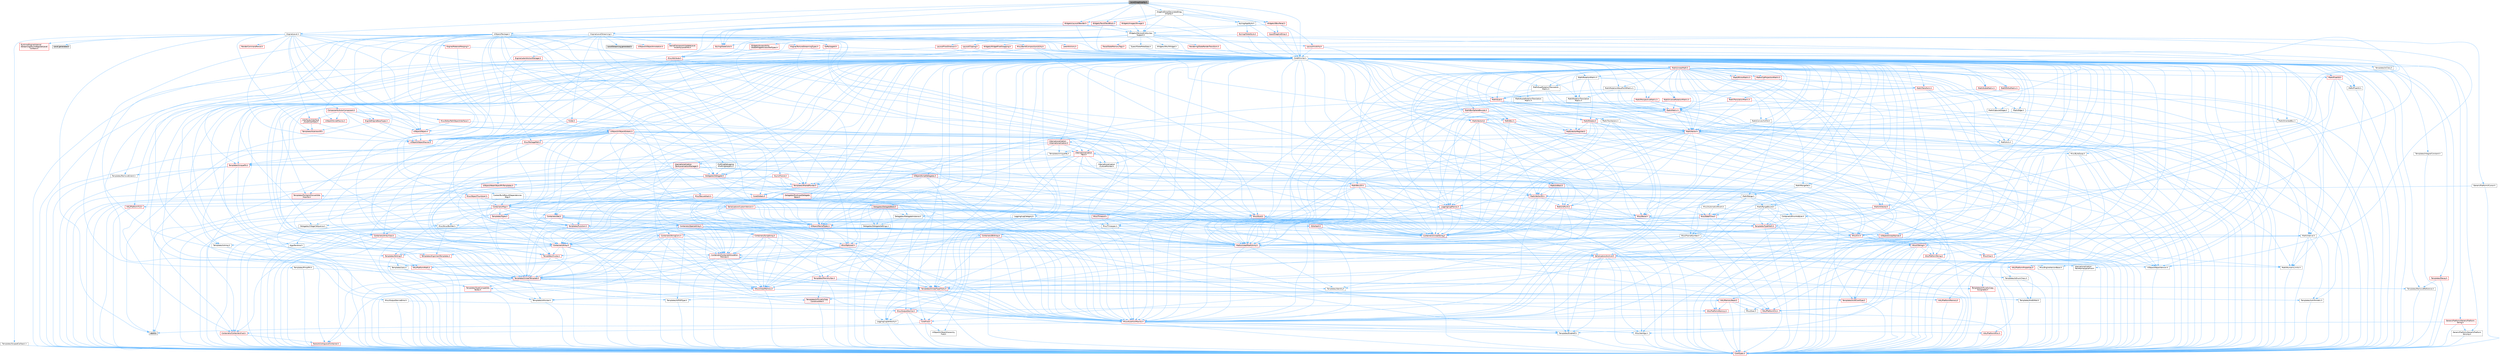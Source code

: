 digraph "LevelDragDropOp.h"
{
 // INTERACTIVE_SVG=YES
 // LATEX_PDF_SIZE
  bgcolor="transparent";
  edge [fontname=Helvetica,fontsize=10,labelfontname=Helvetica,labelfontsize=10];
  node [fontname=Helvetica,fontsize=10,shape=box,height=0.2,width=0.4];
  Node1 [id="Node000001",label="LevelDragDropOp.h",height=0.2,width=0.4,color="gray40", fillcolor="grey60", style="filled", fontcolor="black",tooltip=" "];
  Node1 -> Node2 [id="edge1_Node000001_Node000002",color="steelblue1",style="solid",tooltip=" "];
  Node2 [id="Node000002",label="CoreMinimal.h",height=0.2,width=0.4,color="grey40", fillcolor="white", style="filled",URL="$d7/d67/CoreMinimal_8h.html",tooltip=" "];
  Node2 -> Node3 [id="edge2_Node000002_Node000003",color="steelblue1",style="solid",tooltip=" "];
  Node3 [id="Node000003",label="CoreTypes.h",height=0.2,width=0.4,color="red", fillcolor="#FFF0F0", style="filled",URL="$dc/dec/CoreTypes_8h.html",tooltip=" "];
  Node2 -> Node17 [id="edge3_Node000002_Node000017",color="steelblue1",style="solid",tooltip=" "];
  Node17 [id="Node000017",label="CoreFwd.h",height=0.2,width=0.4,color="red", fillcolor="#FFF0F0", style="filled",URL="$d1/d1e/CoreFwd_8h.html",tooltip=" "];
  Node17 -> Node3 [id="edge4_Node000017_Node000003",color="steelblue1",style="solid",tooltip=" "];
  Node17 -> Node18 [id="edge5_Node000017_Node000018",color="steelblue1",style="solid",tooltip=" "];
  Node18 [id="Node000018",label="Containers/ContainersFwd.h",height=0.2,width=0.4,color="red", fillcolor="#FFF0F0", style="filled",URL="$d4/d0a/ContainersFwd_8h.html",tooltip=" "];
  Node18 -> Node3 [id="edge6_Node000018_Node000003",color="steelblue1",style="solid",tooltip=" "];
  Node18 -> Node19 [id="edge7_Node000018_Node000019",color="steelblue1",style="solid",tooltip=" "];
  Node19 [id="Node000019",label="Traits/IsContiguousContainer.h",height=0.2,width=0.4,color="red", fillcolor="#FFF0F0", style="filled",URL="$d5/d3c/IsContiguousContainer_8h.html",tooltip=" "];
  Node19 -> Node3 [id="edge8_Node000019_Node000003",color="steelblue1",style="solid",tooltip=" "];
  Node17 -> Node23 [id="edge9_Node000017_Node000023",color="steelblue1",style="solid",tooltip=" "];
  Node23 [id="Node000023",label="UObject/UObjectHierarchy\lFwd.h",height=0.2,width=0.4,color="grey40", fillcolor="white", style="filled",URL="$d3/d13/UObjectHierarchyFwd_8h.html",tooltip=" "];
  Node2 -> Node23 [id="edge10_Node000002_Node000023",color="steelblue1",style="solid",tooltip=" "];
  Node2 -> Node18 [id="edge11_Node000002_Node000018",color="steelblue1",style="solid",tooltip=" "];
  Node2 -> Node24 [id="edge12_Node000002_Node000024",color="steelblue1",style="solid",tooltip=" "];
  Node24 [id="Node000024",label="Misc/VarArgs.h",height=0.2,width=0.4,color="grey40", fillcolor="white", style="filled",URL="$d5/d6f/VarArgs_8h.html",tooltip=" "];
  Node24 -> Node3 [id="edge13_Node000024_Node000003",color="steelblue1",style="solid",tooltip=" "];
  Node2 -> Node25 [id="edge14_Node000002_Node000025",color="steelblue1",style="solid",tooltip=" "];
  Node25 [id="Node000025",label="Logging/LogVerbosity.h",height=0.2,width=0.4,color="grey40", fillcolor="white", style="filled",URL="$d2/d8f/LogVerbosity_8h.html",tooltip=" "];
  Node25 -> Node3 [id="edge15_Node000025_Node000003",color="steelblue1",style="solid",tooltip=" "];
  Node2 -> Node26 [id="edge16_Node000002_Node000026",color="steelblue1",style="solid",tooltip=" "];
  Node26 [id="Node000026",label="Misc/OutputDevice.h",height=0.2,width=0.4,color="red", fillcolor="#FFF0F0", style="filled",URL="$d7/d32/OutputDevice_8h.html",tooltip=" "];
  Node26 -> Node17 [id="edge17_Node000026_Node000017",color="steelblue1",style="solid",tooltip=" "];
  Node26 -> Node3 [id="edge18_Node000026_Node000003",color="steelblue1",style="solid",tooltip=" "];
  Node26 -> Node25 [id="edge19_Node000026_Node000025",color="steelblue1",style="solid",tooltip=" "];
  Node26 -> Node24 [id="edge20_Node000026_Node000024",color="steelblue1",style="solid",tooltip=" "];
  Node2 -> Node32 [id="edge21_Node000002_Node000032",color="steelblue1",style="solid",tooltip=" "];
  Node32 [id="Node000032",label="HAL/PlatformCrt.h",height=0.2,width=0.4,color="red", fillcolor="#FFF0F0", style="filled",URL="$d8/d75/PlatformCrt_8h.html",tooltip=" "];
  Node2 -> Node42 [id="edge22_Node000002_Node000042",color="steelblue1",style="solid",tooltip=" "];
  Node42 [id="Node000042",label="HAL/PlatformMisc.h",height=0.2,width=0.4,color="red", fillcolor="#FFF0F0", style="filled",URL="$d0/df5/PlatformMisc_8h.html",tooltip=" "];
  Node42 -> Node3 [id="edge23_Node000042_Node000003",color="steelblue1",style="solid",tooltip=" "];
  Node2 -> Node61 [id="edge24_Node000002_Node000061",color="steelblue1",style="solid",tooltip=" "];
  Node61 [id="Node000061",label="Misc/AssertionMacros.h",height=0.2,width=0.4,color="red", fillcolor="#FFF0F0", style="filled",URL="$d0/dfa/AssertionMacros_8h.html",tooltip=" "];
  Node61 -> Node3 [id="edge25_Node000061_Node000003",color="steelblue1",style="solid",tooltip=" "];
  Node61 -> Node42 [id="edge26_Node000061_Node000042",color="steelblue1",style="solid",tooltip=" "];
  Node61 -> Node62 [id="edge27_Node000061_Node000062",color="steelblue1",style="solid",tooltip=" "];
  Node62 [id="Node000062",label="Templates/EnableIf.h",height=0.2,width=0.4,color="grey40", fillcolor="white", style="filled",URL="$d7/d60/EnableIf_8h.html",tooltip=" "];
  Node62 -> Node3 [id="edge28_Node000062_Node000003",color="steelblue1",style="solid",tooltip=" "];
  Node61 -> Node24 [id="edge29_Node000061_Node000024",color="steelblue1",style="solid",tooltip=" "];
  Node61 -> Node69 [id="edge30_Node000061_Node000069",color="steelblue1",style="solid",tooltip=" "];
  Node69 [id="Node000069",label="atomic",height=0.2,width=0.4,color="grey60", fillcolor="#E0E0E0", style="filled",tooltip=" "];
  Node2 -> Node70 [id="edge31_Node000002_Node000070",color="steelblue1",style="solid",tooltip=" "];
  Node70 [id="Node000070",label="Templates/IsPointer.h",height=0.2,width=0.4,color="grey40", fillcolor="white", style="filled",URL="$d7/d05/IsPointer_8h.html",tooltip=" "];
  Node70 -> Node3 [id="edge32_Node000070_Node000003",color="steelblue1",style="solid",tooltip=" "];
  Node2 -> Node71 [id="edge33_Node000002_Node000071",color="steelblue1",style="solid",tooltip=" "];
  Node71 [id="Node000071",label="HAL/PlatformMemory.h",height=0.2,width=0.4,color="red", fillcolor="#FFF0F0", style="filled",URL="$de/d68/PlatformMemory_8h.html",tooltip=" "];
  Node71 -> Node3 [id="edge34_Node000071_Node000003",color="steelblue1",style="solid",tooltip=" "];
  Node2 -> Node54 [id="edge35_Node000002_Node000054",color="steelblue1",style="solid",tooltip=" "];
  Node54 [id="Node000054",label="HAL/PlatformAtomics.h",height=0.2,width=0.4,color="red", fillcolor="#FFF0F0", style="filled",URL="$d3/d36/PlatformAtomics_8h.html",tooltip=" "];
  Node54 -> Node3 [id="edge36_Node000054_Node000003",color="steelblue1",style="solid",tooltip=" "];
  Node2 -> Node76 [id="edge37_Node000002_Node000076",color="steelblue1",style="solid",tooltip=" "];
  Node76 [id="Node000076",label="Misc/Exec.h",height=0.2,width=0.4,color="grey40", fillcolor="white", style="filled",URL="$de/ddb/Exec_8h.html",tooltip=" "];
  Node76 -> Node3 [id="edge38_Node000076_Node000003",color="steelblue1",style="solid",tooltip=" "];
  Node76 -> Node61 [id="edge39_Node000076_Node000061",color="steelblue1",style="solid",tooltip=" "];
  Node2 -> Node77 [id="edge40_Node000002_Node000077",color="steelblue1",style="solid",tooltip=" "];
  Node77 [id="Node000077",label="HAL/MemoryBase.h",height=0.2,width=0.4,color="red", fillcolor="#FFF0F0", style="filled",URL="$d6/d9f/MemoryBase_8h.html",tooltip=" "];
  Node77 -> Node3 [id="edge41_Node000077_Node000003",color="steelblue1",style="solid",tooltip=" "];
  Node77 -> Node54 [id="edge42_Node000077_Node000054",color="steelblue1",style="solid",tooltip=" "];
  Node77 -> Node32 [id="edge43_Node000077_Node000032",color="steelblue1",style="solid",tooltip=" "];
  Node77 -> Node76 [id="edge44_Node000077_Node000076",color="steelblue1",style="solid",tooltip=" "];
  Node77 -> Node26 [id="edge45_Node000077_Node000026",color="steelblue1",style="solid",tooltip=" "];
  Node2 -> Node87 [id="edge46_Node000002_Node000087",color="steelblue1",style="solid",tooltip=" "];
  Node87 [id="Node000087",label="HAL/UnrealMemory.h",height=0.2,width=0.4,color="red", fillcolor="#FFF0F0", style="filled",URL="$d9/d96/UnrealMemory_8h.html",tooltip=" "];
  Node87 -> Node3 [id="edge47_Node000087_Node000003",color="steelblue1",style="solid",tooltip=" "];
  Node87 -> Node77 [id="edge48_Node000087_Node000077",color="steelblue1",style="solid",tooltip=" "];
  Node87 -> Node71 [id="edge49_Node000087_Node000071",color="steelblue1",style="solid",tooltip=" "];
  Node87 -> Node70 [id="edge50_Node000087_Node000070",color="steelblue1",style="solid",tooltip=" "];
  Node2 -> Node89 [id="edge51_Node000002_Node000089",color="steelblue1",style="solid",tooltip=" "];
  Node89 [id="Node000089",label="Templates/IsArithmetic.h",height=0.2,width=0.4,color="grey40", fillcolor="white", style="filled",URL="$d2/d5d/IsArithmetic_8h.html",tooltip=" "];
  Node89 -> Node3 [id="edge52_Node000089_Node000003",color="steelblue1",style="solid",tooltip=" "];
  Node2 -> Node83 [id="edge53_Node000002_Node000083",color="steelblue1",style="solid",tooltip=" "];
  Node83 [id="Node000083",label="Templates/AndOrNot.h",height=0.2,width=0.4,color="grey40", fillcolor="white", style="filled",URL="$db/d0a/AndOrNot_8h.html",tooltip=" "];
  Node83 -> Node3 [id="edge54_Node000083_Node000003",color="steelblue1",style="solid",tooltip=" "];
  Node2 -> Node90 [id="edge55_Node000002_Node000090",color="steelblue1",style="solid",tooltip=" "];
  Node90 [id="Node000090",label="Templates/IsPODType.h",height=0.2,width=0.4,color="grey40", fillcolor="white", style="filled",URL="$d7/db1/IsPODType_8h.html",tooltip=" "];
  Node90 -> Node3 [id="edge56_Node000090_Node000003",color="steelblue1",style="solid",tooltip=" "];
  Node2 -> Node91 [id="edge57_Node000002_Node000091",color="steelblue1",style="solid",tooltip=" "];
  Node91 [id="Node000091",label="Templates/IsUECoreType.h",height=0.2,width=0.4,color="red", fillcolor="#FFF0F0", style="filled",URL="$d1/db8/IsUECoreType_8h.html",tooltip=" "];
  Node91 -> Node3 [id="edge58_Node000091_Node000003",color="steelblue1",style="solid",tooltip=" "];
  Node2 -> Node84 [id="edge59_Node000002_Node000084",color="steelblue1",style="solid",tooltip=" "];
  Node84 [id="Node000084",label="Templates/IsTriviallyCopy\lConstructible.h",height=0.2,width=0.4,color="red", fillcolor="#FFF0F0", style="filled",URL="$d3/d78/IsTriviallyCopyConstructible_8h.html",tooltip=" "];
  Node84 -> Node3 [id="edge60_Node000084_Node000003",color="steelblue1",style="solid",tooltip=" "];
  Node2 -> Node92 [id="edge61_Node000002_Node000092",color="steelblue1",style="solid",tooltip=" "];
  Node92 [id="Node000092",label="Templates/UnrealTypeTraits.h",height=0.2,width=0.4,color="red", fillcolor="#FFF0F0", style="filled",URL="$d2/d2d/UnrealTypeTraits_8h.html",tooltip=" "];
  Node92 -> Node3 [id="edge62_Node000092_Node000003",color="steelblue1",style="solid",tooltip=" "];
  Node92 -> Node70 [id="edge63_Node000092_Node000070",color="steelblue1",style="solid",tooltip=" "];
  Node92 -> Node61 [id="edge64_Node000092_Node000061",color="steelblue1",style="solid",tooltip=" "];
  Node92 -> Node83 [id="edge65_Node000092_Node000083",color="steelblue1",style="solid",tooltip=" "];
  Node92 -> Node62 [id="edge66_Node000092_Node000062",color="steelblue1",style="solid",tooltip=" "];
  Node92 -> Node89 [id="edge67_Node000092_Node000089",color="steelblue1",style="solid",tooltip=" "];
  Node92 -> Node90 [id="edge68_Node000092_Node000090",color="steelblue1",style="solid",tooltip=" "];
  Node92 -> Node91 [id="edge69_Node000092_Node000091",color="steelblue1",style="solid",tooltip=" "];
  Node92 -> Node84 [id="edge70_Node000092_Node000084",color="steelblue1",style="solid",tooltip=" "];
  Node2 -> Node62 [id="edge71_Node000002_Node000062",color="steelblue1",style="solid",tooltip=" "];
  Node2 -> Node94 [id="edge72_Node000002_Node000094",color="steelblue1",style="solid",tooltip=" "];
  Node94 [id="Node000094",label="Templates/RemoveReference.h",height=0.2,width=0.4,color="grey40", fillcolor="white", style="filled",URL="$da/dbe/RemoveReference_8h.html",tooltip=" "];
  Node94 -> Node3 [id="edge73_Node000094_Node000003",color="steelblue1",style="solid",tooltip=" "];
  Node2 -> Node95 [id="edge74_Node000002_Node000095",color="steelblue1",style="solid",tooltip=" "];
  Node95 [id="Node000095",label="Templates/IntegralConstant.h",height=0.2,width=0.4,color="grey40", fillcolor="white", style="filled",URL="$db/d1b/IntegralConstant_8h.html",tooltip=" "];
  Node95 -> Node3 [id="edge75_Node000095_Node000003",color="steelblue1",style="solid",tooltip=" "];
  Node2 -> Node96 [id="edge76_Node000002_Node000096",color="steelblue1",style="solid",tooltip=" "];
  Node96 [id="Node000096",label="Templates/IsClass.h",height=0.2,width=0.4,color="grey40", fillcolor="white", style="filled",URL="$db/dcb/IsClass_8h.html",tooltip=" "];
  Node96 -> Node3 [id="edge77_Node000096_Node000003",color="steelblue1",style="solid",tooltip=" "];
  Node2 -> Node97 [id="edge78_Node000002_Node000097",color="steelblue1",style="solid",tooltip=" "];
  Node97 [id="Node000097",label="Templates/TypeCompatible\lBytes.h",height=0.2,width=0.4,color="red", fillcolor="#FFF0F0", style="filled",URL="$df/d0a/TypeCompatibleBytes_8h.html",tooltip=" "];
  Node97 -> Node3 [id="edge79_Node000097_Node000003",color="steelblue1",style="solid",tooltip=" "];
  Node2 -> Node19 [id="edge80_Node000002_Node000019",color="steelblue1",style="solid",tooltip=" "];
  Node2 -> Node98 [id="edge81_Node000002_Node000098",color="steelblue1",style="solid",tooltip=" "];
  Node98 [id="Node000098",label="Templates/UnrealTemplate.h",height=0.2,width=0.4,color="red", fillcolor="#FFF0F0", style="filled",URL="$d4/d24/UnrealTemplate_8h.html",tooltip=" "];
  Node98 -> Node3 [id="edge82_Node000098_Node000003",color="steelblue1",style="solid",tooltip=" "];
  Node98 -> Node70 [id="edge83_Node000098_Node000070",color="steelblue1",style="solid",tooltip=" "];
  Node98 -> Node87 [id="edge84_Node000098_Node000087",color="steelblue1",style="solid",tooltip=" "];
  Node98 -> Node92 [id="edge85_Node000098_Node000092",color="steelblue1",style="solid",tooltip=" "];
  Node98 -> Node94 [id="edge86_Node000098_Node000094",color="steelblue1",style="solid",tooltip=" "];
  Node98 -> Node97 [id="edge87_Node000098_Node000097",color="steelblue1",style="solid",tooltip=" "];
  Node98 -> Node65 [id="edge88_Node000098_Node000065",color="steelblue1",style="solid",tooltip=" "];
  Node65 [id="Node000065",label="Templates/Identity.h",height=0.2,width=0.4,color="grey40", fillcolor="white", style="filled",URL="$d0/dd5/Identity_8h.html",tooltip=" "];
  Node98 -> Node19 [id="edge89_Node000098_Node000019",color="steelblue1",style="solid",tooltip=" "];
  Node2 -> Node47 [id="edge90_Node000002_Node000047",color="steelblue1",style="solid",tooltip=" "];
  Node47 [id="Node000047",label="Math/NumericLimits.h",height=0.2,width=0.4,color="grey40", fillcolor="white", style="filled",URL="$df/d1b/NumericLimits_8h.html",tooltip=" "];
  Node47 -> Node3 [id="edge91_Node000047_Node000003",color="steelblue1",style="solid",tooltip=" "];
  Node2 -> Node102 [id="edge92_Node000002_Node000102",color="steelblue1",style="solid",tooltip=" "];
  Node102 [id="Node000102",label="HAL/PlatformMath.h",height=0.2,width=0.4,color="red", fillcolor="#FFF0F0", style="filled",URL="$dc/d53/PlatformMath_8h.html",tooltip=" "];
  Node102 -> Node3 [id="edge93_Node000102_Node000003",color="steelblue1",style="solid",tooltip=" "];
  Node2 -> Node85 [id="edge94_Node000002_Node000085",color="steelblue1",style="solid",tooltip=" "];
  Node85 [id="Node000085",label="Templates/IsTriviallyCopy\lAssignable.h",height=0.2,width=0.4,color="red", fillcolor="#FFF0F0", style="filled",URL="$d2/df2/IsTriviallyCopyAssignable_8h.html",tooltip=" "];
  Node85 -> Node3 [id="edge95_Node000085_Node000003",color="steelblue1",style="solid",tooltip=" "];
  Node2 -> Node110 [id="edge96_Node000002_Node000110",color="steelblue1",style="solid",tooltip=" "];
  Node110 [id="Node000110",label="Templates/MemoryOps.h",height=0.2,width=0.4,color="red", fillcolor="#FFF0F0", style="filled",URL="$db/dea/MemoryOps_8h.html",tooltip=" "];
  Node110 -> Node3 [id="edge97_Node000110_Node000003",color="steelblue1",style="solid",tooltip=" "];
  Node110 -> Node87 [id="edge98_Node000110_Node000087",color="steelblue1",style="solid",tooltip=" "];
  Node110 -> Node85 [id="edge99_Node000110_Node000085",color="steelblue1",style="solid",tooltip=" "];
  Node110 -> Node84 [id="edge100_Node000110_Node000084",color="steelblue1",style="solid",tooltip=" "];
  Node110 -> Node92 [id="edge101_Node000110_Node000092",color="steelblue1",style="solid",tooltip=" "];
  Node2 -> Node111 [id="edge102_Node000002_Node000111",color="steelblue1",style="solid",tooltip=" "];
  Node111 [id="Node000111",label="Containers/ContainerAllocation\lPolicies.h",height=0.2,width=0.4,color="red", fillcolor="#FFF0F0", style="filled",URL="$d7/dff/ContainerAllocationPolicies_8h.html",tooltip=" "];
  Node111 -> Node3 [id="edge103_Node000111_Node000003",color="steelblue1",style="solid",tooltip=" "];
  Node111 -> Node111 [id="edge104_Node000111_Node000111",color="steelblue1",style="solid",tooltip=" "];
  Node111 -> Node102 [id="edge105_Node000111_Node000102",color="steelblue1",style="solid",tooltip=" "];
  Node111 -> Node87 [id="edge106_Node000111_Node000087",color="steelblue1",style="solid",tooltip=" "];
  Node111 -> Node47 [id="edge107_Node000111_Node000047",color="steelblue1",style="solid",tooltip=" "];
  Node111 -> Node61 [id="edge108_Node000111_Node000061",color="steelblue1",style="solid",tooltip=" "];
  Node111 -> Node110 [id="edge109_Node000111_Node000110",color="steelblue1",style="solid",tooltip=" "];
  Node111 -> Node97 [id="edge110_Node000111_Node000097",color="steelblue1",style="solid",tooltip=" "];
  Node2 -> Node114 [id="edge111_Node000002_Node000114",color="steelblue1",style="solid",tooltip=" "];
  Node114 [id="Node000114",label="Templates/IsEnumClass.h",height=0.2,width=0.4,color="grey40", fillcolor="white", style="filled",URL="$d7/d15/IsEnumClass_8h.html",tooltip=" "];
  Node114 -> Node3 [id="edge112_Node000114_Node000003",color="steelblue1",style="solid",tooltip=" "];
  Node114 -> Node83 [id="edge113_Node000114_Node000083",color="steelblue1",style="solid",tooltip=" "];
  Node2 -> Node115 [id="edge114_Node000002_Node000115",color="steelblue1",style="solid",tooltip=" "];
  Node115 [id="Node000115",label="HAL/PlatformProperties.h",height=0.2,width=0.4,color="red", fillcolor="#FFF0F0", style="filled",URL="$d9/db0/PlatformProperties_8h.html",tooltip=" "];
  Node115 -> Node3 [id="edge115_Node000115_Node000003",color="steelblue1",style="solid",tooltip=" "];
  Node2 -> Node118 [id="edge116_Node000002_Node000118",color="steelblue1",style="solid",tooltip=" "];
  Node118 [id="Node000118",label="Misc/EngineVersionBase.h",height=0.2,width=0.4,color="grey40", fillcolor="white", style="filled",URL="$d5/d2b/EngineVersionBase_8h.html",tooltip=" "];
  Node118 -> Node3 [id="edge117_Node000118_Node000003",color="steelblue1",style="solid",tooltip=" "];
  Node2 -> Node119 [id="edge118_Node000002_Node000119",color="steelblue1",style="solid",tooltip=" "];
  Node119 [id="Node000119",label="Internationalization\l/TextNamespaceFwd.h",height=0.2,width=0.4,color="grey40", fillcolor="white", style="filled",URL="$d8/d97/TextNamespaceFwd_8h.html",tooltip=" "];
  Node119 -> Node3 [id="edge119_Node000119_Node000003",color="steelblue1",style="solid",tooltip=" "];
  Node2 -> Node120 [id="edge120_Node000002_Node000120",color="steelblue1",style="solid",tooltip=" "];
  Node120 [id="Node000120",label="Serialization/Archive.h",height=0.2,width=0.4,color="red", fillcolor="#FFF0F0", style="filled",URL="$d7/d3b/Archive_8h.html",tooltip=" "];
  Node120 -> Node17 [id="edge121_Node000120_Node000017",color="steelblue1",style="solid",tooltip=" "];
  Node120 -> Node3 [id="edge122_Node000120_Node000003",color="steelblue1",style="solid",tooltip=" "];
  Node120 -> Node115 [id="edge123_Node000120_Node000115",color="steelblue1",style="solid",tooltip=" "];
  Node120 -> Node119 [id="edge124_Node000120_Node000119",color="steelblue1",style="solid",tooltip=" "];
  Node120 -> Node61 [id="edge125_Node000120_Node000061",color="steelblue1",style="solid",tooltip=" "];
  Node120 -> Node118 [id="edge126_Node000120_Node000118",color="steelblue1",style="solid",tooltip=" "];
  Node120 -> Node24 [id="edge127_Node000120_Node000024",color="steelblue1",style="solid",tooltip=" "];
  Node120 -> Node62 [id="edge128_Node000120_Node000062",color="steelblue1",style="solid",tooltip=" "];
  Node120 -> Node114 [id="edge129_Node000120_Node000114",color="steelblue1",style="solid",tooltip=" "];
  Node120 -> Node98 [id="edge130_Node000120_Node000098",color="steelblue1",style="solid",tooltip=" "];
  Node120 -> Node123 [id="edge131_Node000120_Node000123",color="steelblue1",style="solid",tooltip=" "];
  Node123 [id="Node000123",label="UObject/ObjectVersion.h",height=0.2,width=0.4,color="grey40", fillcolor="white", style="filled",URL="$da/d63/ObjectVersion_8h.html",tooltip=" "];
  Node123 -> Node3 [id="edge132_Node000123_Node000003",color="steelblue1",style="solid",tooltip=" "];
  Node2 -> Node124 [id="edge133_Node000002_Node000124",color="steelblue1",style="solid",tooltip=" "];
  Node124 [id="Node000124",label="Templates/Less.h",height=0.2,width=0.4,color="grey40", fillcolor="white", style="filled",URL="$de/dc8/Less_8h.html",tooltip=" "];
  Node124 -> Node3 [id="edge134_Node000124_Node000003",color="steelblue1",style="solid",tooltip=" "];
  Node124 -> Node98 [id="edge135_Node000124_Node000098",color="steelblue1",style="solid",tooltip=" "];
  Node2 -> Node125 [id="edge136_Node000002_Node000125",color="steelblue1",style="solid",tooltip=" "];
  Node125 [id="Node000125",label="Templates/Sorting.h",height=0.2,width=0.4,color="red", fillcolor="#FFF0F0", style="filled",URL="$d3/d9e/Sorting_8h.html",tooltip=" "];
  Node125 -> Node3 [id="edge137_Node000125_Node000003",color="steelblue1",style="solid",tooltip=" "];
  Node125 -> Node102 [id="edge138_Node000125_Node000102",color="steelblue1",style="solid",tooltip=" "];
  Node125 -> Node124 [id="edge139_Node000125_Node000124",color="steelblue1",style="solid",tooltip=" "];
  Node2 -> Node136 [id="edge140_Node000002_Node000136",color="steelblue1",style="solid",tooltip=" "];
  Node136 [id="Node000136",label="Misc/Char.h",height=0.2,width=0.4,color="red", fillcolor="#FFF0F0", style="filled",URL="$d0/d58/Char_8h.html",tooltip=" "];
  Node136 -> Node3 [id="edge141_Node000136_Node000003",color="steelblue1",style="solid",tooltip=" "];
  Node2 -> Node139 [id="edge142_Node000002_Node000139",color="steelblue1",style="solid",tooltip=" "];
  Node139 [id="Node000139",label="GenericPlatform/GenericPlatform\lStricmp.h",height=0.2,width=0.4,color="grey40", fillcolor="white", style="filled",URL="$d2/d86/GenericPlatformStricmp_8h.html",tooltip=" "];
  Node139 -> Node3 [id="edge143_Node000139_Node000003",color="steelblue1",style="solid",tooltip=" "];
  Node2 -> Node140 [id="edge144_Node000002_Node000140",color="steelblue1",style="solid",tooltip=" "];
  Node140 [id="Node000140",label="GenericPlatform/GenericPlatform\lString.h",height=0.2,width=0.4,color="red", fillcolor="#FFF0F0", style="filled",URL="$dd/d20/GenericPlatformString_8h.html",tooltip=" "];
  Node140 -> Node3 [id="edge145_Node000140_Node000003",color="steelblue1",style="solid",tooltip=" "];
  Node140 -> Node139 [id="edge146_Node000140_Node000139",color="steelblue1",style="solid",tooltip=" "];
  Node140 -> Node62 [id="edge147_Node000140_Node000062",color="steelblue1",style="solid",tooltip=" "];
  Node2 -> Node73 [id="edge148_Node000002_Node000073",color="steelblue1",style="solid",tooltip=" "];
  Node73 [id="Node000073",label="HAL/PlatformString.h",height=0.2,width=0.4,color="red", fillcolor="#FFF0F0", style="filled",URL="$db/db5/PlatformString_8h.html",tooltip=" "];
  Node73 -> Node3 [id="edge149_Node000073_Node000003",color="steelblue1",style="solid",tooltip=" "];
  Node2 -> Node143 [id="edge150_Node000002_Node000143",color="steelblue1",style="solid",tooltip=" "];
  Node143 [id="Node000143",label="Misc/CString.h",height=0.2,width=0.4,color="red", fillcolor="#FFF0F0", style="filled",URL="$d2/d49/CString_8h.html",tooltip=" "];
  Node143 -> Node3 [id="edge151_Node000143_Node000003",color="steelblue1",style="solid",tooltip=" "];
  Node143 -> Node32 [id="edge152_Node000143_Node000032",color="steelblue1",style="solid",tooltip=" "];
  Node143 -> Node73 [id="edge153_Node000143_Node000073",color="steelblue1",style="solid",tooltip=" "];
  Node143 -> Node61 [id="edge154_Node000143_Node000061",color="steelblue1",style="solid",tooltip=" "];
  Node143 -> Node136 [id="edge155_Node000143_Node000136",color="steelblue1",style="solid",tooltip=" "];
  Node143 -> Node24 [id="edge156_Node000143_Node000024",color="steelblue1",style="solid",tooltip=" "];
  Node2 -> Node144 [id="edge157_Node000002_Node000144",color="steelblue1",style="solid",tooltip=" "];
  Node144 [id="Node000144",label="Misc/Crc.h",height=0.2,width=0.4,color="red", fillcolor="#FFF0F0", style="filled",URL="$d4/dd2/Crc_8h.html",tooltip=" "];
  Node144 -> Node3 [id="edge158_Node000144_Node000003",color="steelblue1",style="solid",tooltip=" "];
  Node144 -> Node73 [id="edge159_Node000144_Node000073",color="steelblue1",style="solid",tooltip=" "];
  Node144 -> Node61 [id="edge160_Node000144_Node000061",color="steelblue1",style="solid",tooltip=" "];
  Node144 -> Node143 [id="edge161_Node000144_Node000143",color="steelblue1",style="solid",tooltip=" "];
  Node144 -> Node136 [id="edge162_Node000144_Node000136",color="steelblue1",style="solid",tooltip=" "];
  Node144 -> Node92 [id="edge163_Node000144_Node000092",color="steelblue1",style="solid",tooltip=" "];
  Node2 -> Node135 [id="edge164_Node000002_Node000135",color="steelblue1",style="solid",tooltip=" "];
  Node135 [id="Node000135",label="Math/UnrealMathUtility.h",height=0.2,width=0.4,color="red", fillcolor="#FFF0F0", style="filled",URL="$db/db8/UnrealMathUtility_8h.html",tooltip=" "];
  Node135 -> Node3 [id="edge165_Node000135_Node000003",color="steelblue1",style="solid",tooltip=" "];
  Node135 -> Node61 [id="edge166_Node000135_Node000061",color="steelblue1",style="solid",tooltip=" "];
  Node135 -> Node102 [id="edge167_Node000135_Node000102",color="steelblue1",style="solid",tooltip=" "];
  Node135 -> Node65 [id="edge168_Node000135_Node000065",color="steelblue1",style="solid",tooltip=" "];
  Node2 -> Node145 [id="edge169_Node000002_Node000145",color="steelblue1",style="solid",tooltip=" "];
  Node145 [id="Node000145",label="Containers/UnrealString.h",height=0.2,width=0.4,color="red", fillcolor="#FFF0F0", style="filled",URL="$d5/dba/UnrealString_8h.html",tooltip=" "];
  Node2 -> Node149 [id="edge170_Node000002_Node000149",color="steelblue1",style="solid",tooltip=" "];
  Node149 [id="Node000149",label="Containers/Array.h",height=0.2,width=0.4,color="red", fillcolor="#FFF0F0", style="filled",URL="$df/dd0/Array_8h.html",tooltip=" "];
  Node149 -> Node3 [id="edge171_Node000149_Node000003",color="steelblue1",style="solid",tooltip=" "];
  Node149 -> Node61 [id="edge172_Node000149_Node000061",color="steelblue1",style="solid",tooltip=" "];
  Node149 -> Node87 [id="edge173_Node000149_Node000087",color="steelblue1",style="solid",tooltip=" "];
  Node149 -> Node92 [id="edge174_Node000149_Node000092",color="steelblue1",style="solid",tooltip=" "];
  Node149 -> Node98 [id="edge175_Node000149_Node000098",color="steelblue1",style="solid",tooltip=" "];
  Node149 -> Node111 [id="edge176_Node000149_Node000111",color="steelblue1",style="solid",tooltip=" "];
  Node149 -> Node120 [id="edge177_Node000149_Node000120",color="steelblue1",style="solid",tooltip=" "];
  Node149 -> Node128 [id="edge178_Node000149_Node000128",color="steelblue1",style="solid",tooltip=" "];
  Node128 [id="Node000128",label="Templates/Invoke.h",height=0.2,width=0.4,color="red", fillcolor="#FFF0F0", style="filled",URL="$d7/deb/Invoke_8h.html",tooltip=" "];
  Node128 -> Node3 [id="edge179_Node000128_Node000003",color="steelblue1",style="solid",tooltip=" "];
  Node128 -> Node98 [id="edge180_Node000128_Node000098",color="steelblue1",style="solid",tooltip=" "];
  Node149 -> Node124 [id="edge181_Node000149_Node000124",color="steelblue1",style="solid",tooltip=" "];
  Node149 -> Node125 [id="edge182_Node000149_Node000125",color="steelblue1",style="solid",tooltip=" "];
  Node149 -> Node172 [id="edge183_Node000149_Node000172",color="steelblue1",style="solid",tooltip=" "];
  Node172 [id="Node000172",label="Templates/AlignmentTemplates.h",height=0.2,width=0.4,color="red", fillcolor="#FFF0F0", style="filled",URL="$dd/d32/AlignmentTemplates_8h.html",tooltip=" "];
  Node172 -> Node3 [id="edge184_Node000172_Node000003",color="steelblue1",style="solid",tooltip=" "];
  Node172 -> Node70 [id="edge185_Node000172_Node000070",color="steelblue1",style="solid",tooltip=" "];
  Node2 -> Node173 [id="edge186_Node000002_Node000173",color="steelblue1",style="solid",tooltip=" "];
  Node173 [id="Node000173",label="Misc/FrameNumber.h",height=0.2,width=0.4,color="grey40", fillcolor="white", style="filled",URL="$dd/dbd/FrameNumber_8h.html",tooltip=" "];
  Node173 -> Node3 [id="edge187_Node000173_Node000003",color="steelblue1",style="solid",tooltip=" "];
  Node173 -> Node47 [id="edge188_Node000173_Node000047",color="steelblue1",style="solid",tooltip=" "];
  Node173 -> Node135 [id="edge189_Node000173_Node000135",color="steelblue1",style="solid",tooltip=" "];
  Node173 -> Node62 [id="edge190_Node000173_Node000062",color="steelblue1",style="solid",tooltip=" "];
  Node173 -> Node92 [id="edge191_Node000173_Node000092",color="steelblue1",style="solid",tooltip=" "];
  Node2 -> Node174 [id="edge192_Node000002_Node000174",color="steelblue1",style="solid",tooltip=" "];
  Node174 [id="Node000174",label="Misc/Timespan.h",height=0.2,width=0.4,color="grey40", fillcolor="white", style="filled",URL="$da/dd9/Timespan_8h.html",tooltip=" "];
  Node174 -> Node3 [id="edge193_Node000174_Node000003",color="steelblue1",style="solid",tooltip=" "];
  Node174 -> Node175 [id="edge194_Node000174_Node000175",color="steelblue1",style="solid",tooltip=" "];
  Node175 [id="Node000175",label="Math/Interval.h",height=0.2,width=0.4,color="grey40", fillcolor="white", style="filled",URL="$d1/d55/Interval_8h.html",tooltip=" "];
  Node175 -> Node3 [id="edge195_Node000175_Node000003",color="steelblue1",style="solid",tooltip=" "];
  Node175 -> Node89 [id="edge196_Node000175_Node000089",color="steelblue1",style="solid",tooltip=" "];
  Node175 -> Node92 [id="edge197_Node000175_Node000092",color="steelblue1",style="solid",tooltip=" "];
  Node175 -> Node47 [id="edge198_Node000175_Node000047",color="steelblue1",style="solid",tooltip=" "];
  Node175 -> Node135 [id="edge199_Node000175_Node000135",color="steelblue1",style="solid",tooltip=" "];
  Node174 -> Node135 [id="edge200_Node000174_Node000135",color="steelblue1",style="solid",tooltip=" "];
  Node174 -> Node61 [id="edge201_Node000174_Node000061",color="steelblue1",style="solid",tooltip=" "];
  Node2 -> Node176 [id="edge202_Node000002_Node000176",color="steelblue1",style="solid",tooltip=" "];
  Node176 [id="Node000176",label="Containers/StringConv.h",height=0.2,width=0.4,color="red", fillcolor="#FFF0F0", style="filled",URL="$d3/ddf/StringConv_8h.html",tooltip=" "];
  Node176 -> Node3 [id="edge203_Node000176_Node000003",color="steelblue1",style="solid",tooltip=" "];
  Node176 -> Node61 [id="edge204_Node000176_Node000061",color="steelblue1",style="solid",tooltip=" "];
  Node176 -> Node111 [id="edge205_Node000176_Node000111",color="steelblue1",style="solid",tooltip=" "];
  Node176 -> Node149 [id="edge206_Node000176_Node000149",color="steelblue1",style="solid",tooltip=" "];
  Node176 -> Node143 [id="edge207_Node000176_Node000143",color="steelblue1",style="solid",tooltip=" "];
  Node176 -> Node177 [id="edge208_Node000176_Node000177",color="steelblue1",style="solid",tooltip=" "];
  Node177 [id="Node000177",label="Templates/IsArray.h",height=0.2,width=0.4,color="grey40", fillcolor="white", style="filled",URL="$d8/d8d/IsArray_8h.html",tooltip=" "];
  Node177 -> Node3 [id="edge209_Node000177_Node000003",color="steelblue1",style="solid",tooltip=" "];
  Node176 -> Node98 [id="edge210_Node000176_Node000098",color="steelblue1",style="solid",tooltip=" "];
  Node176 -> Node92 [id="edge211_Node000176_Node000092",color="steelblue1",style="solid",tooltip=" "];
  Node176 -> Node19 [id="edge212_Node000176_Node000019",color="steelblue1",style="solid",tooltip=" "];
  Node2 -> Node178 [id="edge213_Node000002_Node000178",color="steelblue1",style="solid",tooltip=" "];
  Node178 [id="Node000178",label="UObject/UnrealNames.h",height=0.2,width=0.4,color="red", fillcolor="#FFF0F0", style="filled",URL="$d8/db1/UnrealNames_8h.html",tooltip=" "];
  Node178 -> Node3 [id="edge214_Node000178_Node000003",color="steelblue1",style="solid",tooltip=" "];
  Node2 -> Node180 [id="edge215_Node000002_Node000180",color="steelblue1",style="solid",tooltip=" "];
  Node180 [id="Node000180",label="UObject/NameTypes.h",height=0.2,width=0.4,color="red", fillcolor="#FFF0F0", style="filled",URL="$d6/d35/NameTypes_8h.html",tooltip=" "];
  Node180 -> Node3 [id="edge216_Node000180_Node000003",color="steelblue1",style="solid",tooltip=" "];
  Node180 -> Node61 [id="edge217_Node000180_Node000061",color="steelblue1",style="solid",tooltip=" "];
  Node180 -> Node87 [id="edge218_Node000180_Node000087",color="steelblue1",style="solid",tooltip=" "];
  Node180 -> Node92 [id="edge219_Node000180_Node000092",color="steelblue1",style="solid",tooltip=" "];
  Node180 -> Node98 [id="edge220_Node000180_Node000098",color="steelblue1",style="solid",tooltip=" "];
  Node180 -> Node145 [id="edge221_Node000180_Node000145",color="steelblue1",style="solid",tooltip=" "];
  Node180 -> Node176 [id="edge222_Node000180_Node000176",color="steelblue1",style="solid",tooltip=" "];
  Node180 -> Node178 [id="edge223_Node000180_Node000178",color="steelblue1",style="solid",tooltip=" "];
  Node2 -> Node188 [id="edge224_Node000002_Node000188",color="steelblue1",style="solid",tooltip=" "];
  Node188 [id="Node000188",label="Misc/Parse.h",height=0.2,width=0.4,color="red", fillcolor="#FFF0F0", style="filled",URL="$dc/d71/Parse_8h.html",tooltip=" "];
  Node188 -> Node145 [id="edge225_Node000188_Node000145",color="steelblue1",style="solid",tooltip=" "];
  Node188 -> Node3 [id="edge226_Node000188_Node000003",color="steelblue1",style="solid",tooltip=" "];
  Node188 -> Node32 [id="edge227_Node000188_Node000032",color="steelblue1",style="solid",tooltip=" "];
  Node188 -> Node189 [id="edge228_Node000188_Node000189",color="steelblue1",style="solid",tooltip=" "];
  Node189 [id="Node000189",label="Templates/Function.h",height=0.2,width=0.4,color="red", fillcolor="#FFF0F0", style="filled",URL="$df/df5/Function_8h.html",tooltip=" "];
  Node189 -> Node3 [id="edge229_Node000189_Node000003",color="steelblue1",style="solid",tooltip=" "];
  Node189 -> Node61 [id="edge230_Node000189_Node000061",color="steelblue1",style="solid",tooltip=" "];
  Node189 -> Node87 [id="edge231_Node000189_Node000087",color="steelblue1",style="solid",tooltip=" "];
  Node189 -> Node92 [id="edge232_Node000189_Node000092",color="steelblue1",style="solid",tooltip=" "];
  Node189 -> Node128 [id="edge233_Node000189_Node000128",color="steelblue1",style="solid",tooltip=" "];
  Node189 -> Node98 [id="edge234_Node000189_Node000098",color="steelblue1",style="solid",tooltip=" "];
  Node189 -> Node135 [id="edge235_Node000189_Node000135",color="steelblue1",style="solid",tooltip=" "];
  Node2 -> Node172 [id="edge236_Node000002_Node000172",color="steelblue1",style="solid",tooltip=" "];
  Node2 -> Node191 [id="edge237_Node000002_Node000191",color="steelblue1",style="solid",tooltip=" "];
  Node191 [id="Node000191",label="Misc/StructBuilder.h",height=0.2,width=0.4,color="grey40", fillcolor="white", style="filled",URL="$d9/db3/StructBuilder_8h.html",tooltip=" "];
  Node191 -> Node3 [id="edge238_Node000191_Node000003",color="steelblue1",style="solid",tooltip=" "];
  Node191 -> Node135 [id="edge239_Node000191_Node000135",color="steelblue1",style="solid",tooltip=" "];
  Node191 -> Node172 [id="edge240_Node000191_Node000172",color="steelblue1",style="solid",tooltip=" "];
  Node2 -> Node104 [id="edge241_Node000002_Node000104",color="steelblue1",style="solid",tooltip=" "];
  Node104 [id="Node000104",label="Templates/Decay.h",height=0.2,width=0.4,color="red", fillcolor="#FFF0F0", style="filled",URL="$dd/d0f/Decay_8h.html",tooltip=" "];
  Node104 -> Node3 [id="edge242_Node000104_Node000003",color="steelblue1",style="solid",tooltip=" "];
  Node104 -> Node94 [id="edge243_Node000104_Node000094",color="steelblue1",style="solid",tooltip=" "];
  Node2 -> Node192 [id="edge244_Node000002_Node000192",color="steelblue1",style="solid",tooltip=" "];
  Node192 [id="Node000192",label="Templates/PointerIsConvertible\lFromTo.h",height=0.2,width=0.4,color="red", fillcolor="#FFF0F0", style="filled",URL="$d6/d65/PointerIsConvertibleFromTo_8h.html",tooltip=" "];
  Node192 -> Node3 [id="edge245_Node000192_Node000003",color="steelblue1",style="solid",tooltip=" "];
  Node2 -> Node128 [id="edge246_Node000002_Node000128",color="steelblue1",style="solid",tooltip=" "];
  Node2 -> Node189 [id="edge247_Node000002_Node000189",color="steelblue1",style="solid",tooltip=" "];
  Node2 -> Node161 [id="edge248_Node000002_Node000161",color="steelblue1",style="solid",tooltip=" "];
  Node161 [id="Node000161",label="Templates/TypeHash.h",height=0.2,width=0.4,color="red", fillcolor="#FFF0F0", style="filled",URL="$d1/d62/TypeHash_8h.html",tooltip=" "];
  Node161 -> Node3 [id="edge249_Node000161_Node000003",color="steelblue1",style="solid",tooltip=" "];
  Node161 -> Node144 [id="edge250_Node000161_Node000144",color="steelblue1",style="solid",tooltip=" "];
  Node2 -> Node193 [id="edge251_Node000002_Node000193",color="steelblue1",style="solid",tooltip=" "];
  Node193 [id="Node000193",label="Containers/ScriptArray.h",height=0.2,width=0.4,color="red", fillcolor="#FFF0F0", style="filled",URL="$dc/daf/ScriptArray_8h.html",tooltip=" "];
  Node193 -> Node3 [id="edge252_Node000193_Node000003",color="steelblue1",style="solid",tooltip=" "];
  Node193 -> Node61 [id="edge253_Node000193_Node000061",color="steelblue1",style="solid",tooltip=" "];
  Node193 -> Node87 [id="edge254_Node000193_Node000087",color="steelblue1",style="solid",tooltip=" "];
  Node193 -> Node111 [id="edge255_Node000193_Node000111",color="steelblue1",style="solid",tooltip=" "];
  Node193 -> Node149 [id="edge256_Node000193_Node000149",color="steelblue1",style="solid",tooltip=" "];
  Node2 -> Node194 [id="edge257_Node000002_Node000194",color="steelblue1",style="solid",tooltip=" "];
  Node194 [id="Node000194",label="Containers/BitArray.h",height=0.2,width=0.4,color="red", fillcolor="#FFF0F0", style="filled",URL="$d1/de4/BitArray_8h.html",tooltip=" "];
  Node194 -> Node111 [id="edge258_Node000194_Node000111",color="steelblue1",style="solid",tooltip=" "];
  Node194 -> Node3 [id="edge259_Node000194_Node000003",color="steelblue1",style="solid",tooltip=" "];
  Node194 -> Node54 [id="edge260_Node000194_Node000054",color="steelblue1",style="solid",tooltip=" "];
  Node194 -> Node87 [id="edge261_Node000194_Node000087",color="steelblue1",style="solid",tooltip=" "];
  Node194 -> Node135 [id="edge262_Node000194_Node000135",color="steelblue1",style="solid",tooltip=" "];
  Node194 -> Node61 [id="edge263_Node000194_Node000061",color="steelblue1",style="solid",tooltip=" "];
  Node194 -> Node120 [id="edge264_Node000194_Node000120",color="steelblue1",style="solid",tooltip=" "];
  Node194 -> Node62 [id="edge265_Node000194_Node000062",color="steelblue1",style="solid",tooltip=" "];
  Node194 -> Node128 [id="edge266_Node000194_Node000128",color="steelblue1",style="solid",tooltip=" "];
  Node194 -> Node98 [id="edge267_Node000194_Node000098",color="steelblue1",style="solid",tooltip=" "];
  Node194 -> Node92 [id="edge268_Node000194_Node000092",color="steelblue1",style="solid",tooltip=" "];
  Node2 -> Node195 [id="edge269_Node000002_Node000195",color="steelblue1",style="solid",tooltip=" "];
  Node195 [id="Node000195",label="Containers/SparseArray.h",height=0.2,width=0.4,color="red", fillcolor="#FFF0F0", style="filled",URL="$d5/dbf/SparseArray_8h.html",tooltip=" "];
  Node195 -> Node3 [id="edge270_Node000195_Node000003",color="steelblue1",style="solid",tooltip=" "];
  Node195 -> Node61 [id="edge271_Node000195_Node000061",color="steelblue1",style="solid",tooltip=" "];
  Node195 -> Node87 [id="edge272_Node000195_Node000087",color="steelblue1",style="solid",tooltip=" "];
  Node195 -> Node92 [id="edge273_Node000195_Node000092",color="steelblue1",style="solid",tooltip=" "];
  Node195 -> Node98 [id="edge274_Node000195_Node000098",color="steelblue1",style="solid",tooltip=" "];
  Node195 -> Node111 [id="edge275_Node000195_Node000111",color="steelblue1",style="solid",tooltip=" "];
  Node195 -> Node124 [id="edge276_Node000195_Node000124",color="steelblue1",style="solid",tooltip=" "];
  Node195 -> Node149 [id="edge277_Node000195_Node000149",color="steelblue1",style="solid",tooltip=" "];
  Node195 -> Node135 [id="edge278_Node000195_Node000135",color="steelblue1",style="solid",tooltip=" "];
  Node195 -> Node193 [id="edge279_Node000195_Node000193",color="steelblue1",style="solid",tooltip=" "];
  Node195 -> Node194 [id="edge280_Node000195_Node000194",color="steelblue1",style="solid",tooltip=" "];
  Node195 -> Node145 [id="edge281_Node000195_Node000145",color="steelblue1",style="solid",tooltip=" "];
  Node2 -> Node211 [id="edge282_Node000002_Node000211",color="steelblue1",style="solid",tooltip=" "];
  Node211 [id="Node000211",label="Containers/Set.h",height=0.2,width=0.4,color="red", fillcolor="#FFF0F0", style="filled",URL="$d4/d45/Set_8h.html",tooltip=" "];
  Node211 -> Node111 [id="edge283_Node000211_Node000111",color="steelblue1",style="solid",tooltip=" "];
  Node211 -> Node195 [id="edge284_Node000211_Node000195",color="steelblue1",style="solid",tooltip=" "];
  Node211 -> Node18 [id="edge285_Node000211_Node000018",color="steelblue1",style="solid",tooltip=" "];
  Node211 -> Node135 [id="edge286_Node000211_Node000135",color="steelblue1",style="solid",tooltip=" "];
  Node211 -> Node61 [id="edge287_Node000211_Node000061",color="steelblue1",style="solid",tooltip=" "];
  Node211 -> Node191 [id="edge288_Node000211_Node000191",color="steelblue1",style="solid",tooltip=" "];
  Node211 -> Node189 [id="edge289_Node000211_Node000189",color="steelblue1",style="solid",tooltip=" "];
  Node211 -> Node125 [id="edge290_Node000211_Node000125",color="steelblue1",style="solid",tooltip=" "];
  Node211 -> Node161 [id="edge291_Node000211_Node000161",color="steelblue1",style="solid",tooltip=" "];
  Node211 -> Node98 [id="edge292_Node000211_Node000098",color="steelblue1",style="solid",tooltip=" "];
  Node2 -> Node214 [id="edge293_Node000002_Node000214",color="steelblue1",style="solid",tooltip=" "];
  Node214 [id="Node000214",label="Algo/Reverse.h",height=0.2,width=0.4,color="grey40", fillcolor="white", style="filled",URL="$d5/d93/Reverse_8h.html",tooltip=" "];
  Node214 -> Node3 [id="edge294_Node000214_Node000003",color="steelblue1",style="solid",tooltip=" "];
  Node214 -> Node98 [id="edge295_Node000214_Node000098",color="steelblue1",style="solid",tooltip=" "];
  Node2 -> Node215 [id="edge296_Node000002_Node000215",color="steelblue1",style="solid",tooltip=" "];
  Node215 [id="Node000215",label="Containers/Map.h",height=0.2,width=0.4,color="red", fillcolor="#FFF0F0", style="filled",URL="$df/d79/Map_8h.html",tooltip=" "];
  Node215 -> Node3 [id="edge297_Node000215_Node000003",color="steelblue1",style="solid",tooltip=" "];
  Node215 -> Node214 [id="edge298_Node000215_Node000214",color="steelblue1",style="solid",tooltip=" "];
  Node215 -> Node211 [id="edge299_Node000215_Node000211",color="steelblue1",style="solid",tooltip=" "];
  Node215 -> Node145 [id="edge300_Node000215_Node000145",color="steelblue1",style="solid",tooltip=" "];
  Node215 -> Node61 [id="edge301_Node000215_Node000061",color="steelblue1",style="solid",tooltip=" "];
  Node215 -> Node191 [id="edge302_Node000215_Node000191",color="steelblue1",style="solid",tooltip=" "];
  Node215 -> Node189 [id="edge303_Node000215_Node000189",color="steelblue1",style="solid",tooltip=" "];
  Node215 -> Node125 [id="edge304_Node000215_Node000125",color="steelblue1",style="solid",tooltip=" "];
  Node215 -> Node216 [id="edge305_Node000215_Node000216",color="steelblue1",style="solid",tooltip=" "];
  Node216 [id="Node000216",label="Templates/Tuple.h",height=0.2,width=0.4,color="red", fillcolor="#FFF0F0", style="filled",URL="$d2/d4f/Tuple_8h.html",tooltip=" "];
  Node216 -> Node3 [id="edge306_Node000216_Node000003",color="steelblue1",style="solid",tooltip=" "];
  Node216 -> Node98 [id="edge307_Node000216_Node000098",color="steelblue1",style="solid",tooltip=" "];
  Node216 -> Node217 [id="edge308_Node000216_Node000217",color="steelblue1",style="solid",tooltip=" "];
  Node217 [id="Node000217",label="Delegates/IntegerSequence.h",height=0.2,width=0.4,color="grey40", fillcolor="white", style="filled",URL="$d2/dcc/IntegerSequence_8h.html",tooltip=" "];
  Node217 -> Node3 [id="edge309_Node000217_Node000003",color="steelblue1",style="solid",tooltip=" "];
  Node216 -> Node128 [id="edge310_Node000216_Node000128",color="steelblue1",style="solid",tooltip=" "];
  Node216 -> Node161 [id="edge311_Node000216_Node000161",color="steelblue1",style="solid",tooltip=" "];
  Node215 -> Node98 [id="edge312_Node000215_Node000098",color="steelblue1",style="solid",tooltip=" "];
  Node215 -> Node92 [id="edge313_Node000215_Node000092",color="steelblue1",style="solid",tooltip=" "];
  Node2 -> Node219 [id="edge314_Node000002_Node000219",color="steelblue1",style="solid",tooltip=" "];
  Node219 [id="Node000219",label="Math/IntPoint.h",height=0.2,width=0.4,color="red", fillcolor="#FFF0F0", style="filled",URL="$d3/df7/IntPoint_8h.html",tooltip=" "];
  Node219 -> Node3 [id="edge315_Node000219_Node000003",color="steelblue1",style="solid",tooltip=" "];
  Node219 -> Node61 [id="edge316_Node000219_Node000061",color="steelblue1",style="solid",tooltip=" "];
  Node219 -> Node188 [id="edge317_Node000219_Node000188",color="steelblue1",style="solid",tooltip=" "];
  Node219 -> Node135 [id="edge318_Node000219_Node000135",color="steelblue1",style="solid",tooltip=" "];
  Node219 -> Node145 [id="edge319_Node000219_Node000145",color="steelblue1",style="solid",tooltip=" "];
  Node219 -> Node161 [id="edge320_Node000219_Node000161",color="steelblue1",style="solid",tooltip=" "];
  Node2 -> Node221 [id="edge321_Node000002_Node000221",color="steelblue1",style="solid",tooltip=" "];
  Node221 [id="Node000221",label="Math/IntVector.h",height=0.2,width=0.4,color="red", fillcolor="#FFF0F0", style="filled",URL="$d7/d44/IntVector_8h.html",tooltip=" "];
  Node221 -> Node3 [id="edge322_Node000221_Node000003",color="steelblue1",style="solid",tooltip=" "];
  Node221 -> Node144 [id="edge323_Node000221_Node000144",color="steelblue1",style="solid",tooltip=" "];
  Node221 -> Node188 [id="edge324_Node000221_Node000188",color="steelblue1",style="solid",tooltip=" "];
  Node221 -> Node135 [id="edge325_Node000221_Node000135",color="steelblue1",style="solid",tooltip=" "];
  Node221 -> Node145 [id="edge326_Node000221_Node000145",color="steelblue1",style="solid",tooltip=" "];
  Node2 -> Node222 [id="edge327_Node000002_Node000222",color="steelblue1",style="solid",tooltip=" "];
  Node222 [id="Node000222",label="Logging/LogCategory.h",height=0.2,width=0.4,color="grey40", fillcolor="white", style="filled",URL="$d9/d36/LogCategory_8h.html",tooltip=" "];
  Node222 -> Node3 [id="edge328_Node000222_Node000003",color="steelblue1",style="solid",tooltip=" "];
  Node222 -> Node25 [id="edge329_Node000222_Node000025",color="steelblue1",style="solid",tooltip=" "];
  Node222 -> Node180 [id="edge330_Node000222_Node000180",color="steelblue1",style="solid",tooltip=" "];
  Node2 -> Node223 [id="edge331_Node000002_Node000223",color="steelblue1",style="solid",tooltip=" "];
  Node223 [id="Node000223",label="Logging/LogMacros.h",height=0.2,width=0.4,color="red", fillcolor="#FFF0F0", style="filled",URL="$d0/d16/LogMacros_8h.html",tooltip=" "];
  Node223 -> Node145 [id="edge332_Node000223_Node000145",color="steelblue1",style="solid",tooltip=" "];
  Node223 -> Node3 [id="edge333_Node000223_Node000003",color="steelblue1",style="solid",tooltip=" "];
  Node223 -> Node222 [id="edge334_Node000223_Node000222",color="steelblue1",style="solid",tooltip=" "];
  Node223 -> Node25 [id="edge335_Node000223_Node000025",color="steelblue1",style="solid",tooltip=" "];
  Node223 -> Node61 [id="edge336_Node000223_Node000061",color="steelblue1",style="solid",tooltip=" "];
  Node223 -> Node24 [id="edge337_Node000223_Node000024",color="steelblue1",style="solid",tooltip=" "];
  Node223 -> Node62 [id="edge338_Node000223_Node000062",color="steelblue1",style="solid",tooltip=" "];
  Node2 -> Node226 [id="edge339_Node000002_Node000226",color="steelblue1",style="solid",tooltip=" "];
  Node226 [id="Node000226",label="Math/Vector2D.h",height=0.2,width=0.4,color="red", fillcolor="#FFF0F0", style="filled",URL="$d3/db0/Vector2D_8h.html",tooltip=" "];
  Node226 -> Node3 [id="edge340_Node000226_Node000003",color="steelblue1",style="solid",tooltip=" "];
  Node226 -> Node61 [id="edge341_Node000226_Node000061",color="steelblue1",style="solid",tooltip=" "];
  Node226 -> Node144 [id="edge342_Node000226_Node000144",color="steelblue1",style="solid",tooltip=" "];
  Node226 -> Node135 [id="edge343_Node000226_Node000135",color="steelblue1",style="solid",tooltip=" "];
  Node226 -> Node145 [id="edge344_Node000226_Node000145",color="steelblue1",style="solid",tooltip=" "];
  Node226 -> Node188 [id="edge345_Node000226_Node000188",color="steelblue1",style="solid",tooltip=" "];
  Node226 -> Node219 [id="edge346_Node000226_Node000219",color="steelblue1",style="solid",tooltip=" "];
  Node226 -> Node223 [id="edge347_Node000226_Node000223",color="steelblue1",style="solid",tooltip=" "];
  Node2 -> Node230 [id="edge348_Node000002_Node000230",color="steelblue1",style="solid",tooltip=" "];
  Node230 [id="Node000230",label="Math/IntRect.h",height=0.2,width=0.4,color="red", fillcolor="#FFF0F0", style="filled",URL="$d7/d53/IntRect_8h.html",tooltip=" "];
  Node230 -> Node3 [id="edge349_Node000230_Node000003",color="steelblue1",style="solid",tooltip=" "];
  Node230 -> Node135 [id="edge350_Node000230_Node000135",color="steelblue1",style="solid",tooltip=" "];
  Node230 -> Node145 [id="edge351_Node000230_Node000145",color="steelblue1",style="solid",tooltip=" "];
  Node230 -> Node219 [id="edge352_Node000230_Node000219",color="steelblue1",style="solid",tooltip=" "];
  Node230 -> Node226 [id="edge353_Node000230_Node000226",color="steelblue1",style="solid",tooltip=" "];
  Node2 -> Node231 [id="edge354_Node000002_Node000231",color="steelblue1",style="solid",tooltip=" "];
  Node231 [id="Node000231",label="Misc/ByteSwap.h",height=0.2,width=0.4,color="grey40", fillcolor="white", style="filled",URL="$dc/dd7/ByteSwap_8h.html",tooltip=" "];
  Node231 -> Node3 [id="edge355_Node000231_Node000003",color="steelblue1",style="solid",tooltip=" "];
  Node231 -> Node32 [id="edge356_Node000231_Node000032",color="steelblue1",style="solid",tooltip=" "];
  Node2 -> Node160 [id="edge357_Node000002_Node000160",color="steelblue1",style="solid",tooltip=" "];
  Node160 [id="Node000160",label="Containers/EnumAsByte.h",height=0.2,width=0.4,color="grey40", fillcolor="white", style="filled",URL="$d6/d9a/EnumAsByte_8h.html",tooltip=" "];
  Node160 -> Node3 [id="edge358_Node000160_Node000003",color="steelblue1",style="solid",tooltip=" "];
  Node160 -> Node90 [id="edge359_Node000160_Node000090",color="steelblue1",style="solid",tooltip=" "];
  Node160 -> Node161 [id="edge360_Node000160_Node000161",color="steelblue1",style="solid",tooltip=" "];
  Node2 -> Node232 [id="edge361_Node000002_Node000232",color="steelblue1",style="solid",tooltip=" "];
  Node232 [id="Node000232",label="HAL/PlatformTLS.h",height=0.2,width=0.4,color="red", fillcolor="#FFF0F0", style="filled",URL="$d0/def/PlatformTLS_8h.html",tooltip=" "];
  Node232 -> Node3 [id="edge362_Node000232_Node000003",color="steelblue1",style="solid",tooltip=" "];
  Node2 -> Node235 [id="edge363_Node000002_Node000235",color="steelblue1",style="solid",tooltip=" "];
  Node235 [id="Node000235",label="CoreGlobals.h",height=0.2,width=0.4,color="red", fillcolor="#FFF0F0", style="filled",URL="$d5/d8c/CoreGlobals_8h.html",tooltip=" "];
  Node235 -> Node145 [id="edge364_Node000235_Node000145",color="steelblue1",style="solid",tooltip=" "];
  Node235 -> Node3 [id="edge365_Node000235_Node000003",color="steelblue1",style="solid",tooltip=" "];
  Node235 -> Node232 [id="edge366_Node000235_Node000232",color="steelblue1",style="solid",tooltip=" "];
  Node235 -> Node223 [id="edge367_Node000235_Node000223",color="steelblue1",style="solid",tooltip=" "];
  Node235 -> Node26 [id="edge368_Node000235_Node000026",color="steelblue1",style="solid",tooltip=" "];
  Node235 -> Node180 [id="edge369_Node000235_Node000180",color="steelblue1",style="solid",tooltip=" "];
  Node235 -> Node69 [id="edge370_Node000235_Node000069",color="steelblue1",style="solid",tooltip=" "];
  Node2 -> Node236 [id="edge371_Node000002_Node000236",color="steelblue1",style="solid",tooltip=" "];
  Node236 [id="Node000236",label="Templates/SharedPointer.h",height=0.2,width=0.4,color="red", fillcolor="#FFF0F0", style="filled",URL="$d2/d17/SharedPointer_8h.html",tooltip=" "];
  Node236 -> Node3 [id="edge372_Node000236_Node000003",color="steelblue1",style="solid",tooltip=" "];
  Node236 -> Node192 [id="edge373_Node000236_Node000192",color="steelblue1",style="solid",tooltip=" "];
  Node236 -> Node61 [id="edge374_Node000236_Node000061",color="steelblue1",style="solid",tooltip=" "];
  Node236 -> Node87 [id="edge375_Node000236_Node000087",color="steelblue1",style="solid",tooltip=" "];
  Node236 -> Node149 [id="edge376_Node000236_Node000149",color="steelblue1",style="solid",tooltip=" "];
  Node236 -> Node215 [id="edge377_Node000236_Node000215",color="steelblue1",style="solid",tooltip=" "];
  Node236 -> Node235 [id="edge378_Node000236_Node000235",color="steelblue1",style="solid",tooltip=" "];
  Node2 -> Node241 [id="edge379_Node000002_Node000241",color="steelblue1",style="solid",tooltip=" "];
  Node241 [id="Node000241",label="Internationalization\l/CulturePointer.h",height=0.2,width=0.4,color="grey40", fillcolor="white", style="filled",URL="$d6/dbe/CulturePointer_8h.html",tooltip=" "];
  Node241 -> Node3 [id="edge380_Node000241_Node000003",color="steelblue1",style="solid",tooltip=" "];
  Node241 -> Node236 [id="edge381_Node000241_Node000236",color="steelblue1",style="solid",tooltip=" "];
  Node2 -> Node242 [id="edge382_Node000002_Node000242",color="steelblue1",style="solid",tooltip=" "];
  Node242 [id="Node000242",label="UObject/WeakObjectPtrTemplates.h",height=0.2,width=0.4,color="red", fillcolor="#FFF0F0", style="filled",URL="$d8/d3b/WeakObjectPtrTemplates_8h.html",tooltip=" "];
  Node242 -> Node3 [id="edge383_Node000242_Node000003",color="steelblue1",style="solid",tooltip=" "];
  Node242 -> Node215 [id="edge384_Node000242_Node000215",color="steelblue1",style="solid",tooltip=" "];
  Node2 -> Node245 [id="edge385_Node000002_Node000245",color="steelblue1",style="solid",tooltip=" "];
  Node245 [id="Node000245",label="Delegates/DelegateSettings.h",height=0.2,width=0.4,color="grey40", fillcolor="white", style="filled",URL="$d0/d97/DelegateSettings_8h.html",tooltip=" "];
  Node245 -> Node3 [id="edge386_Node000245_Node000003",color="steelblue1",style="solid",tooltip=" "];
  Node2 -> Node246 [id="edge387_Node000002_Node000246",color="steelblue1",style="solid",tooltip=" "];
  Node246 [id="Node000246",label="Delegates/IDelegateInstance.h",height=0.2,width=0.4,color="grey40", fillcolor="white", style="filled",URL="$d2/d10/IDelegateInstance_8h.html",tooltip=" "];
  Node246 -> Node3 [id="edge388_Node000246_Node000003",color="steelblue1",style="solid",tooltip=" "];
  Node246 -> Node161 [id="edge389_Node000246_Node000161",color="steelblue1",style="solid",tooltip=" "];
  Node246 -> Node180 [id="edge390_Node000246_Node000180",color="steelblue1",style="solid",tooltip=" "];
  Node246 -> Node245 [id="edge391_Node000246_Node000245",color="steelblue1",style="solid",tooltip=" "];
  Node2 -> Node247 [id="edge392_Node000002_Node000247",color="steelblue1",style="solid",tooltip=" "];
  Node247 [id="Node000247",label="Delegates/DelegateBase.h",height=0.2,width=0.4,color="red", fillcolor="#FFF0F0", style="filled",URL="$da/d67/DelegateBase_8h.html",tooltip=" "];
  Node247 -> Node3 [id="edge393_Node000247_Node000003",color="steelblue1",style="solid",tooltip=" "];
  Node247 -> Node111 [id="edge394_Node000247_Node000111",color="steelblue1",style="solid",tooltip=" "];
  Node247 -> Node135 [id="edge395_Node000247_Node000135",color="steelblue1",style="solid",tooltip=" "];
  Node247 -> Node180 [id="edge396_Node000247_Node000180",color="steelblue1",style="solid",tooltip=" "];
  Node247 -> Node245 [id="edge397_Node000247_Node000245",color="steelblue1",style="solid",tooltip=" "];
  Node247 -> Node246 [id="edge398_Node000247_Node000246",color="steelblue1",style="solid",tooltip=" "];
  Node2 -> Node255 [id="edge399_Node000002_Node000255",color="steelblue1",style="solid",tooltip=" "];
  Node255 [id="Node000255",label="Delegates/MulticastDelegate\lBase.h",height=0.2,width=0.4,color="red", fillcolor="#FFF0F0", style="filled",URL="$db/d16/MulticastDelegateBase_8h.html",tooltip=" "];
  Node255 -> Node3 [id="edge400_Node000255_Node000003",color="steelblue1",style="solid",tooltip=" "];
  Node255 -> Node111 [id="edge401_Node000255_Node000111",color="steelblue1",style="solid",tooltip=" "];
  Node255 -> Node149 [id="edge402_Node000255_Node000149",color="steelblue1",style="solid",tooltip=" "];
  Node255 -> Node135 [id="edge403_Node000255_Node000135",color="steelblue1",style="solid",tooltip=" "];
  Node255 -> Node246 [id="edge404_Node000255_Node000246",color="steelblue1",style="solid",tooltip=" "];
  Node255 -> Node247 [id="edge405_Node000255_Node000247",color="steelblue1",style="solid",tooltip=" "];
  Node2 -> Node217 [id="edge406_Node000002_Node000217",color="steelblue1",style="solid",tooltip=" "];
  Node2 -> Node216 [id="edge407_Node000002_Node000216",color="steelblue1",style="solid",tooltip=" "];
  Node2 -> Node256 [id="edge408_Node000002_Node000256",color="steelblue1",style="solid",tooltip=" "];
  Node256 [id="Node000256",label="UObject/ScriptDelegates.h",height=0.2,width=0.4,color="red", fillcolor="#FFF0F0", style="filled",URL="$de/d81/ScriptDelegates_8h.html",tooltip=" "];
  Node256 -> Node149 [id="edge409_Node000256_Node000149",color="steelblue1",style="solid",tooltip=" "];
  Node256 -> Node111 [id="edge410_Node000256_Node000111",color="steelblue1",style="solid",tooltip=" "];
  Node256 -> Node145 [id="edge411_Node000256_Node000145",color="steelblue1",style="solid",tooltip=" "];
  Node256 -> Node61 [id="edge412_Node000256_Node000061",color="steelblue1",style="solid",tooltip=" "];
  Node256 -> Node236 [id="edge413_Node000256_Node000236",color="steelblue1",style="solid",tooltip=" "];
  Node256 -> Node161 [id="edge414_Node000256_Node000161",color="steelblue1",style="solid",tooltip=" "];
  Node256 -> Node92 [id="edge415_Node000256_Node000092",color="steelblue1",style="solid",tooltip=" "];
  Node256 -> Node180 [id="edge416_Node000256_Node000180",color="steelblue1",style="solid",tooltip=" "];
  Node2 -> Node258 [id="edge417_Node000002_Node000258",color="steelblue1",style="solid",tooltip=" "];
  Node258 [id="Node000258",label="Delegates/Delegate.h",height=0.2,width=0.4,color="red", fillcolor="#FFF0F0", style="filled",URL="$d4/d80/Delegate_8h.html",tooltip=" "];
  Node258 -> Node3 [id="edge418_Node000258_Node000003",color="steelblue1",style="solid",tooltip=" "];
  Node258 -> Node61 [id="edge419_Node000258_Node000061",color="steelblue1",style="solid",tooltip=" "];
  Node258 -> Node180 [id="edge420_Node000258_Node000180",color="steelblue1",style="solid",tooltip=" "];
  Node258 -> Node236 [id="edge421_Node000258_Node000236",color="steelblue1",style="solid",tooltip=" "];
  Node258 -> Node242 [id="edge422_Node000258_Node000242",color="steelblue1",style="solid",tooltip=" "];
  Node258 -> Node255 [id="edge423_Node000258_Node000255",color="steelblue1",style="solid",tooltip=" "];
  Node258 -> Node217 [id="edge424_Node000258_Node000217",color="steelblue1",style="solid",tooltip=" "];
  Node2 -> Node263 [id="edge425_Node000002_Node000263",color="steelblue1",style="solid",tooltip=" "];
  Node263 [id="Node000263",label="Internationalization\l/TextLocalizationManager.h",height=0.2,width=0.4,color="red", fillcolor="#FFF0F0", style="filled",URL="$d5/d2e/TextLocalizationManager_8h.html",tooltip=" "];
  Node263 -> Node149 [id="edge426_Node000263_Node000149",color="steelblue1",style="solid",tooltip=" "];
  Node263 -> Node187 [id="edge427_Node000263_Node000187",color="steelblue1",style="solid",tooltip=" "];
  Node187 [id="Node000187",label="Containers/ArrayView.h",height=0.2,width=0.4,color="red", fillcolor="#FFF0F0", style="filled",URL="$d7/df4/ArrayView_8h.html",tooltip=" "];
  Node187 -> Node3 [id="edge428_Node000187_Node000003",color="steelblue1",style="solid",tooltip=" "];
  Node187 -> Node18 [id="edge429_Node000187_Node000018",color="steelblue1",style="solid",tooltip=" "];
  Node187 -> Node61 [id="edge430_Node000187_Node000061",color="steelblue1",style="solid",tooltip=" "];
  Node187 -> Node128 [id="edge431_Node000187_Node000128",color="steelblue1",style="solid",tooltip=" "];
  Node187 -> Node92 [id="edge432_Node000187_Node000092",color="steelblue1",style="solid",tooltip=" "];
  Node187 -> Node149 [id="edge433_Node000187_Node000149",color="steelblue1",style="solid",tooltip=" "];
  Node187 -> Node135 [id="edge434_Node000187_Node000135",color="steelblue1",style="solid",tooltip=" "];
  Node263 -> Node111 [id="edge435_Node000263_Node000111",color="steelblue1",style="solid",tooltip=" "];
  Node263 -> Node215 [id="edge436_Node000263_Node000215",color="steelblue1",style="solid",tooltip=" "];
  Node263 -> Node211 [id="edge437_Node000263_Node000211",color="steelblue1",style="solid",tooltip=" "];
  Node263 -> Node145 [id="edge438_Node000263_Node000145",color="steelblue1",style="solid",tooltip=" "];
  Node263 -> Node3 [id="edge439_Node000263_Node000003",color="steelblue1",style="solid",tooltip=" "];
  Node263 -> Node258 [id="edge440_Node000263_Node000258",color="steelblue1",style="solid",tooltip=" "];
  Node263 -> Node144 [id="edge441_Node000263_Node000144",color="steelblue1",style="solid",tooltip=" "];
  Node263 -> Node189 [id="edge442_Node000263_Node000189",color="steelblue1",style="solid",tooltip=" "];
  Node263 -> Node236 [id="edge443_Node000263_Node000236",color="steelblue1",style="solid",tooltip=" "];
  Node263 -> Node69 [id="edge444_Node000263_Node000069",color="steelblue1",style="solid",tooltip=" "];
  Node2 -> Node204 [id="edge445_Node000002_Node000204",color="steelblue1",style="solid",tooltip=" "];
  Node204 [id="Node000204",label="Misc/Optional.h",height=0.2,width=0.4,color="red", fillcolor="#FFF0F0", style="filled",URL="$d2/dae/Optional_8h.html",tooltip=" "];
  Node204 -> Node3 [id="edge446_Node000204_Node000003",color="steelblue1",style="solid",tooltip=" "];
  Node204 -> Node61 [id="edge447_Node000204_Node000061",color="steelblue1",style="solid",tooltip=" "];
  Node204 -> Node110 [id="edge448_Node000204_Node000110",color="steelblue1",style="solid",tooltip=" "];
  Node204 -> Node98 [id="edge449_Node000204_Node000098",color="steelblue1",style="solid",tooltip=" "];
  Node204 -> Node120 [id="edge450_Node000204_Node000120",color="steelblue1",style="solid",tooltip=" "];
  Node2 -> Node177 [id="edge451_Node000002_Node000177",color="steelblue1",style="solid",tooltip=" "];
  Node2 -> Node209 [id="edge452_Node000002_Node000209",color="steelblue1",style="solid",tooltip=" "];
  Node209 [id="Node000209",label="Templates/RemoveExtent.h",height=0.2,width=0.4,color="grey40", fillcolor="white", style="filled",URL="$dc/de9/RemoveExtent_8h.html",tooltip=" "];
  Node209 -> Node3 [id="edge453_Node000209_Node000003",color="steelblue1",style="solid",tooltip=" "];
  Node2 -> Node208 [id="edge454_Node000002_Node000208",color="steelblue1",style="solid",tooltip=" "];
  Node208 [id="Node000208",label="Templates/UniquePtr.h",height=0.2,width=0.4,color="red", fillcolor="#FFF0F0", style="filled",URL="$de/d1a/UniquePtr_8h.html",tooltip=" "];
  Node208 -> Node3 [id="edge455_Node000208_Node000003",color="steelblue1",style="solid",tooltip=" "];
  Node208 -> Node98 [id="edge456_Node000208_Node000098",color="steelblue1",style="solid",tooltip=" "];
  Node208 -> Node177 [id="edge457_Node000208_Node000177",color="steelblue1",style="solid",tooltip=" "];
  Node208 -> Node209 [id="edge458_Node000208_Node000209",color="steelblue1",style="solid",tooltip=" "];
  Node2 -> Node270 [id="edge459_Node000002_Node000270",color="steelblue1",style="solid",tooltip=" "];
  Node270 [id="Node000270",label="Internationalization\l/Text.h",height=0.2,width=0.4,color="red", fillcolor="#FFF0F0", style="filled",URL="$d6/d35/Text_8h.html",tooltip=" "];
  Node270 -> Node3 [id="edge460_Node000270_Node000003",color="steelblue1",style="solid",tooltip=" "];
  Node270 -> Node54 [id="edge461_Node000270_Node000054",color="steelblue1",style="solid",tooltip=" "];
  Node270 -> Node61 [id="edge462_Node000270_Node000061",color="steelblue1",style="solid",tooltip=" "];
  Node270 -> Node92 [id="edge463_Node000270_Node000092",color="steelblue1",style="solid",tooltip=" "];
  Node270 -> Node149 [id="edge464_Node000270_Node000149",color="steelblue1",style="solid",tooltip=" "];
  Node270 -> Node145 [id="edge465_Node000270_Node000145",color="steelblue1",style="solid",tooltip=" "];
  Node270 -> Node160 [id="edge466_Node000270_Node000160",color="steelblue1",style="solid",tooltip=" "];
  Node270 -> Node236 [id="edge467_Node000270_Node000236",color="steelblue1",style="solid",tooltip=" "];
  Node270 -> Node241 [id="edge468_Node000270_Node000241",color="steelblue1",style="solid",tooltip=" "];
  Node270 -> Node263 [id="edge469_Node000270_Node000263",color="steelblue1",style="solid",tooltip=" "];
  Node270 -> Node204 [id="edge470_Node000270_Node000204",color="steelblue1",style="solid",tooltip=" "];
  Node270 -> Node208 [id="edge471_Node000270_Node000208",color="steelblue1",style="solid",tooltip=" "];
  Node2 -> Node207 [id="edge472_Node000002_Node000207",color="steelblue1",style="solid",tooltip=" "];
  Node207 [id="Node000207",label="Templates/UniqueObj.h",height=0.2,width=0.4,color="grey40", fillcolor="white", style="filled",URL="$da/d95/UniqueObj_8h.html",tooltip=" "];
  Node207 -> Node3 [id="edge473_Node000207_Node000003",color="steelblue1",style="solid",tooltip=" "];
  Node207 -> Node208 [id="edge474_Node000207_Node000208",color="steelblue1",style="solid",tooltip=" "];
  Node2 -> Node276 [id="edge475_Node000002_Node000276",color="steelblue1",style="solid",tooltip=" "];
  Node276 [id="Node000276",label="Internationalization\l/Internationalization.h",height=0.2,width=0.4,color="red", fillcolor="#FFF0F0", style="filled",URL="$da/de4/Internationalization_8h.html",tooltip=" "];
  Node276 -> Node149 [id="edge476_Node000276_Node000149",color="steelblue1",style="solid",tooltip=" "];
  Node276 -> Node145 [id="edge477_Node000276_Node000145",color="steelblue1",style="solid",tooltip=" "];
  Node276 -> Node3 [id="edge478_Node000276_Node000003",color="steelblue1",style="solid",tooltip=" "];
  Node276 -> Node258 [id="edge479_Node000276_Node000258",color="steelblue1",style="solid",tooltip=" "];
  Node276 -> Node241 [id="edge480_Node000276_Node000241",color="steelblue1",style="solid",tooltip=" "];
  Node276 -> Node270 [id="edge481_Node000276_Node000270",color="steelblue1",style="solid",tooltip=" "];
  Node276 -> Node236 [id="edge482_Node000276_Node000236",color="steelblue1",style="solid",tooltip=" "];
  Node276 -> Node216 [id="edge483_Node000276_Node000216",color="steelblue1",style="solid",tooltip=" "];
  Node276 -> Node207 [id="edge484_Node000276_Node000207",color="steelblue1",style="solid",tooltip=" "];
  Node276 -> Node180 [id="edge485_Node000276_Node000180",color="steelblue1",style="solid",tooltip=" "];
  Node2 -> Node277 [id="edge486_Node000002_Node000277",color="steelblue1",style="solid",tooltip=" "];
  Node277 [id="Node000277",label="Math/Vector.h",height=0.2,width=0.4,color="red", fillcolor="#FFF0F0", style="filled",URL="$d6/dbe/Vector_8h.html",tooltip=" "];
  Node277 -> Node3 [id="edge487_Node000277_Node000003",color="steelblue1",style="solid",tooltip=" "];
  Node277 -> Node61 [id="edge488_Node000277_Node000061",color="steelblue1",style="solid",tooltip=" "];
  Node277 -> Node47 [id="edge489_Node000277_Node000047",color="steelblue1",style="solid",tooltip=" "];
  Node277 -> Node144 [id="edge490_Node000277_Node000144",color="steelblue1",style="solid",tooltip=" "];
  Node277 -> Node135 [id="edge491_Node000277_Node000135",color="steelblue1",style="solid",tooltip=" "];
  Node277 -> Node145 [id="edge492_Node000277_Node000145",color="steelblue1",style="solid",tooltip=" "];
  Node277 -> Node188 [id="edge493_Node000277_Node000188",color="steelblue1",style="solid",tooltip=" "];
  Node277 -> Node219 [id="edge494_Node000277_Node000219",color="steelblue1",style="solid",tooltip=" "];
  Node277 -> Node223 [id="edge495_Node000277_Node000223",color="steelblue1",style="solid",tooltip=" "];
  Node277 -> Node226 [id="edge496_Node000277_Node000226",color="steelblue1",style="solid",tooltip=" "];
  Node277 -> Node231 [id="edge497_Node000277_Node000231",color="steelblue1",style="solid",tooltip=" "];
  Node277 -> Node270 [id="edge498_Node000277_Node000270",color="steelblue1",style="solid",tooltip=" "];
  Node277 -> Node276 [id="edge499_Node000277_Node000276",color="steelblue1",style="solid",tooltip=" "];
  Node277 -> Node221 [id="edge500_Node000277_Node000221",color="steelblue1",style="solid",tooltip=" "];
  Node277 -> Node280 [id="edge501_Node000277_Node000280",color="steelblue1",style="solid",tooltip=" "];
  Node280 [id="Node000280",label="Math/Axis.h",height=0.2,width=0.4,color="grey40", fillcolor="white", style="filled",URL="$dd/dbb/Axis_8h.html",tooltip=" "];
  Node280 -> Node3 [id="edge502_Node000280_Node000003",color="steelblue1",style="solid",tooltip=" "];
  Node277 -> Node123 [id="edge503_Node000277_Node000123",color="steelblue1",style="solid",tooltip=" "];
  Node2 -> Node281 [id="edge504_Node000002_Node000281",color="steelblue1",style="solid",tooltip=" "];
  Node281 [id="Node000281",label="Math/Vector4.h",height=0.2,width=0.4,color="red", fillcolor="#FFF0F0", style="filled",URL="$d7/d36/Vector4_8h.html",tooltip=" "];
  Node281 -> Node3 [id="edge505_Node000281_Node000003",color="steelblue1",style="solid",tooltip=" "];
  Node281 -> Node144 [id="edge506_Node000281_Node000144",color="steelblue1",style="solid",tooltip=" "];
  Node281 -> Node135 [id="edge507_Node000281_Node000135",color="steelblue1",style="solid",tooltip=" "];
  Node281 -> Node145 [id="edge508_Node000281_Node000145",color="steelblue1",style="solid",tooltip=" "];
  Node281 -> Node188 [id="edge509_Node000281_Node000188",color="steelblue1",style="solid",tooltip=" "];
  Node281 -> Node223 [id="edge510_Node000281_Node000223",color="steelblue1",style="solid",tooltip=" "];
  Node281 -> Node226 [id="edge511_Node000281_Node000226",color="steelblue1",style="solid",tooltip=" "];
  Node281 -> Node277 [id="edge512_Node000281_Node000277",color="steelblue1",style="solid",tooltip=" "];
  Node2 -> Node282 [id="edge513_Node000002_Node000282",color="steelblue1",style="solid",tooltip=" "];
  Node282 [id="Node000282",label="Math/VectorRegister.h",height=0.2,width=0.4,color="red", fillcolor="#FFF0F0", style="filled",URL="$da/d8b/VectorRegister_8h.html",tooltip=" "];
  Node282 -> Node3 [id="edge514_Node000282_Node000003",color="steelblue1",style="solid",tooltip=" "];
  Node282 -> Node135 [id="edge515_Node000282_Node000135",color="steelblue1",style="solid",tooltip=" "];
  Node2 -> Node287 [id="edge516_Node000002_Node000287",color="steelblue1",style="solid",tooltip=" "];
  Node287 [id="Node000287",label="Math/TwoVectors.h",height=0.2,width=0.4,color="grey40", fillcolor="white", style="filled",URL="$d4/db4/TwoVectors_8h.html",tooltip=" "];
  Node287 -> Node3 [id="edge517_Node000287_Node000003",color="steelblue1",style="solid",tooltip=" "];
  Node287 -> Node61 [id="edge518_Node000287_Node000061",color="steelblue1",style="solid",tooltip=" "];
  Node287 -> Node135 [id="edge519_Node000287_Node000135",color="steelblue1",style="solid",tooltip=" "];
  Node287 -> Node145 [id="edge520_Node000287_Node000145",color="steelblue1",style="solid",tooltip=" "];
  Node287 -> Node277 [id="edge521_Node000287_Node000277",color="steelblue1",style="solid",tooltip=" "];
  Node2 -> Node288 [id="edge522_Node000002_Node000288",color="steelblue1",style="solid",tooltip=" "];
  Node288 [id="Node000288",label="Math/Edge.h",height=0.2,width=0.4,color="grey40", fillcolor="white", style="filled",URL="$d5/de0/Edge_8h.html",tooltip=" "];
  Node288 -> Node3 [id="edge523_Node000288_Node000003",color="steelblue1",style="solid",tooltip=" "];
  Node288 -> Node277 [id="edge524_Node000288_Node000277",color="steelblue1",style="solid",tooltip=" "];
  Node2 -> Node123 [id="edge525_Node000002_Node000123",color="steelblue1",style="solid",tooltip=" "];
  Node2 -> Node289 [id="edge526_Node000002_Node000289",color="steelblue1",style="solid",tooltip=" "];
  Node289 [id="Node000289",label="Math/CapsuleShape.h",height=0.2,width=0.4,color="grey40", fillcolor="white", style="filled",URL="$d3/d36/CapsuleShape_8h.html",tooltip=" "];
  Node289 -> Node3 [id="edge527_Node000289_Node000003",color="steelblue1",style="solid",tooltip=" "];
  Node289 -> Node277 [id="edge528_Node000289_Node000277",color="steelblue1",style="solid",tooltip=" "];
  Node2 -> Node290 [id="edge529_Node000002_Node000290",color="steelblue1",style="solid",tooltip=" "];
  Node290 [id="Node000290",label="Math/Rotator.h",height=0.2,width=0.4,color="red", fillcolor="#FFF0F0", style="filled",URL="$d8/d3a/Rotator_8h.html",tooltip=" "];
  Node290 -> Node3 [id="edge530_Node000290_Node000003",color="steelblue1",style="solid",tooltip=" "];
  Node290 -> Node135 [id="edge531_Node000290_Node000135",color="steelblue1",style="solid",tooltip=" "];
  Node290 -> Node145 [id="edge532_Node000290_Node000145",color="steelblue1",style="solid",tooltip=" "];
  Node290 -> Node188 [id="edge533_Node000290_Node000188",color="steelblue1",style="solid",tooltip=" "];
  Node290 -> Node223 [id="edge534_Node000290_Node000223",color="steelblue1",style="solid",tooltip=" "];
  Node290 -> Node277 [id="edge535_Node000290_Node000277",color="steelblue1",style="solid",tooltip=" "];
  Node290 -> Node282 [id="edge536_Node000290_Node000282",color="steelblue1",style="solid",tooltip=" "];
  Node290 -> Node123 [id="edge537_Node000290_Node000123",color="steelblue1",style="solid",tooltip=" "];
  Node2 -> Node291 [id="edge538_Node000002_Node000291",color="steelblue1",style="solid",tooltip=" "];
  Node291 [id="Node000291",label="Misc/DateTime.h",height=0.2,width=0.4,color="red", fillcolor="#FFF0F0", style="filled",URL="$d1/de9/DateTime_8h.html",tooltip=" "];
  Node291 -> Node145 [id="edge539_Node000291_Node000145",color="steelblue1",style="solid",tooltip=" "];
  Node291 -> Node3 [id="edge540_Node000291_Node000003",color="steelblue1",style="solid",tooltip=" "];
  Node291 -> Node174 [id="edge541_Node000291_Node000174",color="steelblue1",style="solid",tooltip=" "];
  Node291 -> Node120 [id="edge542_Node000291_Node000120",color="steelblue1",style="solid",tooltip=" "];
  Node291 -> Node161 [id="edge543_Node000291_Node000161",color="steelblue1",style="solid",tooltip=" "];
  Node2 -> Node292 [id="edge544_Node000002_Node000292",color="steelblue1",style="solid",tooltip=" "];
  Node292 [id="Node000292",label="Math/RangeBound.h",height=0.2,width=0.4,color="grey40", fillcolor="white", style="filled",URL="$d7/dd8/RangeBound_8h.html",tooltip=" "];
  Node292 -> Node3 [id="edge545_Node000292_Node000003",color="steelblue1",style="solid",tooltip=" "];
  Node292 -> Node61 [id="edge546_Node000292_Node000061",color="steelblue1",style="solid",tooltip=" "];
  Node292 -> Node161 [id="edge547_Node000292_Node000161",color="steelblue1",style="solid",tooltip=" "];
  Node292 -> Node160 [id="edge548_Node000292_Node000160",color="steelblue1",style="solid",tooltip=" "];
  Node292 -> Node173 [id="edge549_Node000292_Node000173",color="steelblue1",style="solid",tooltip=" "];
  Node292 -> Node291 [id="edge550_Node000292_Node000291",color="steelblue1",style="solid",tooltip=" "];
  Node2 -> Node293 [id="edge551_Node000002_Node000293",color="steelblue1",style="solid",tooltip=" "];
  Node293 [id="Node000293",label="Misc/AutomationEvent.h",height=0.2,width=0.4,color="grey40", fillcolor="white", style="filled",URL="$d1/d26/AutomationEvent_8h.html",tooltip=" "];
  Node293 -> Node3 [id="edge552_Node000293_Node000003",color="steelblue1",style="solid",tooltip=" "];
  Node293 -> Node291 [id="edge553_Node000293_Node000291",color="steelblue1",style="solid",tooltip=" "];
  Node293 -> Node228 [id="edge554_Node000293_Node000228",color="steelblue1",style="solid",tooltip=" "];
  Node228 [id="Node000228",label="Misc/Guid.h",height=0.2,width=0.4,color="red", fillcolor="#FFF0F0", style="filled",URL="$d6/d2a/Guid_8h.html",tooltip=" "];
  Node228 -> Node145 [id="edge555_Node000228_Node000145",color="steelblue1",style="solid",tooltip=" "];
  Node228 -> Node3 [id="edge556_Node000228_Node000003",color="steelblue1",style="solid",tooltip=" "];
  Node228 -> Node61 [id="edge557_Node000228_Node000061",color="steelblue1",style="solid",tooltip=" "];
  Node228 -> Node144 [id="edge558_Node000228_Node000144",color="steelblue1",style="solid",tooltip=" "];
  Node228 -> Node120 [id="edge559_Node000228_Node000120",color="steelblue1",style="solid",tooltip=" "];
  Node2 -> Node294 [id="edge560_Node000002_Node000294",color="steelblue1",style="solid",tooltip=" "];
  Node294 [id="Node000294",label="Math/Range.h",height=0.2,width=0.4,color="grey40", fillcolor="white", style="filled",URL="$d9/db6/Range_8h.html",tooltip=" "];
  Node294 -> Node3 [id="edge561_Node000294_Node000003",color="steelblue1",style="solid",tooltip=" "];
  Node294 -> Node149 [id="edge562_Node000294_Node000149",color="steelblue1",style="solid",tooltip=" "];
  Node294 -> Node61 [id="edge563_Node000294_Node000061",color="steelblue1",style="solid",tooltip=" "];
  Node294 -> Node291 [id="edge564_Node000294_Node000291",color="steelblue1",style="solid",tooltip=" "];
  Node294 -> Node292 [id="edge565_Node000294_Node000292",color="steelblue1",style="solid",tooltip=" "];
  Node294 -> Node173 [id="edge566_Node000294_Node000173",color="steelblue1",style="solid",tooltip=" "];
  Node294 -> Node120 [id="edge567_Node000294_Node000120",color="steelblue1",style="solid",tooltip=" "];
  Node2 -> Node295 [id="edge568_Node000002_Node000295",color="steelblue1",style="solid",tooltip=" "];
  Node295 [id="Node000295",label="Math/RangeSet.h",height=0.2,width=0.4,color="grey40", fillcolor="white", style="filled",URL="$dc/d21/RangeSet_8h.html",tooltip=" "];
  Node295 -> Node3 [id="edge569_Node000295_Node000003",color="steelblue1",style="solid",tooltip=" "];
  Node295 -> Node149 [id="edge570_Node000295_Node000149",color="steelblue1",style="solid",tooltip=" "];
  Node295 -> Node294 [id="edge571_Node000295_Node000294",color="steelblue1",style="solid",tooltip=" "];
  Node295 -> Node120 [id="edge572_Node000295_Node000120",color="steelblue1",style="solid",tooltip=" "];
  Node2 -> Node175 [id="edge573_Node000002_Node000175",color="steelblue1",style="solid",tooltip=" "];
  Node2 -> Node296 [id="edge574_Node000002_Node000296",color="steelblue1",style="solid",tooltip=" "];
  Node296 [id="Node000296",label="Math/Box.h",height=0.2,width=0.4,color="red", fillcolor="#FFF0F0", style="filled",URL="$de/d0f/Box_8h.html",tooltip=" "];
  Node296 -> Node3 [id="edge575_Node000296_Node000003",color="steelblue1",style="solid",tooltip=" "];
  Node296 -> Node61 [id="edge576_Node000296_Node000061",color="steelblue1",style="solid",tooltip=" "];
  Node296 -> Node135 [id="edge577_Node000296_Node000135",color="steelblue1",style="solid",tooltip=" "];
  Node296 -> Node145 [id="edge578_Node000296_Node000145",color="steelblue1",style="solid",tooltip=" "];
  Node296 -> Node277 [id="edge579_Node000296_Node000277",color="steelblue1",style="solid",tooltip=" "];
  Node2 -> Node306 [id="edge580_Node000002_Node000306",color="steelblue1",style="solid",tooltip=" "];
  Node306 [id="Node000306",label="Math/Box2D.h",height=0.2,width=0.4,color="red", fillcolor="#FFF0F0", style="filled",URL="$d3/d1c/Box2D_8h.html",tooltip=" "];
  Node306 -> Node149 [id="edge581_Node000306_Node000149",color="steelblue1",style="solid",tooltip=" "];
  Node306 -> Node145 [id="edge582_Node000306_Node000145",color="steelblue1",style="solid",tooltip=" "];
  Node306 -> Node3 [id="edge583_Node000306_Node000003",color="steelblue1",style="solid",tooltip=" "];
  Node306 -> Node135 [id="edge584_Node000306_Node000135",color="steelblue1",style="solid",tooltip=" "];
  Node306 -> Node226 [id="edge585_Node000306_Node000226",color="steelblue1",style="solid",tooltip=" "];
  Node306 -> Node61 [id="edge586_Node000306_Node000061",color="steelblue1",style="solid",tooltip=" "];
  Node306 -> Node120 [id="edge587_Node000306_Node000120",color="steelblue1",style="solid",tooltip=" "];
  Node306 -> Node91 [id="edge588_Node000306_Node000091",color="steelblue1",style="solid",tooltip=" "];
  Node306 -> Node92 [id="edge589_Node000306_Node000092",color="steelblue1",style="solid",tooltip=" "];
  Node306 -> Node180 [id="edge590_Node000306_Node000180",color="steelblue1",style="solid",tooltip=" "];
  Node306 -> Node178 [id="edge591_Node000306_Node000178",color="steelblue1",style="solid",tooltip=" "];
  Node2 -> Node307 [id="edge592_Node000002_Node000307",color="steelblue1",style="solid",tooltip=" "];
  Node307 [id="Node000307",label="Math/BoxSphereBounds.h",height=0.2,width=0.4,color="red", fillcolor="#FFF0F0", style="filled",URL="$d3/d0a/BoxSphereBounds_8h.html",tooltip=" "];
  Node307 -> Node3 [id="edge593_Node000307_Node000003",color="steelblue1",style="solid",tooltip=" "];
  Node307 -> Node135 [id="edge594_Node000307_Node000135",color="steelblue1",style="solid",tooltip=" "];
  Node307 -> Node145 [id="edge595_Node000307_Node000145",color="steelblue1",style="solid",tooltip=" "];
  Node307 -> Node223 [id="edge596_Node000307_Node000223",color="steelblue1",style="solid",tooltip=" "];
  Node307 -> Node277 [id="edge597_Node000307_Node000277",color="steelblue1",style="solid",tooltip=" "];
  Node307 -> Node296 [id="edge598_Node000307_Node000296",color="steelblue1",style="solid",tooltip=" "];
  Node2 -> Node308 [id="edge599_Node000002_Node000308",color="steelblue1",style="solid",tooltip=" "];
  Node308 [id="Node000308",label="Math/OrientedBox.h",height=0.2,width=0.4,color="grey40", fillcolor="white", style="filled",URL="$d6/db1/OrientedBox_8h.html",tooltip=" "];
  Node308 -> Node3 [id="edge600_Node000308_Node000003",color="steelblue1",style="solid",tooltip=" "];
  Node308 -> Node277 [id="edge601_Node000308_Node000277",color="steelblue1",style="solid",tooltip=" "];
  Node308 -> Node175 [id="edge602_Node000308_Node000175",color="steelblue1",style="solid",tooltip=" "];
  Node2 -> Node280 [id="edge603_Node000002_Node000280",color="steelblue1",style="solid",tooltip=" "];
  Node2 -> Node298 [id="edge604_Node000002_Node000298",color="steelblue1",style="solid",tooltip=" "];
  Node298 [id="Node000298",label="Math/Matrix.h",height=0.2,width=0.4,color="red", fillcolor="#FFF0F0", style="filled",URL="$d3/db1/Matrix_8h.html",tooltip=" "];
  Node298 -> Node3 [id="edge605_Node000298_Node000003",color="steelblue1",style="solid",tooltip=" "];
  Node298 -> Node87 [id="edge606_Node000298_Node000087",color="steelblue1",style="solid",tooltip=" "];
  Node298 -> Node135 [id="edge607_Node000298_Node000135",color="steelblue1",style="solid",tooltip=" "];
  Node298 -> Node145 [id="edge608_Node000298_Node000145",color="steelblue1",style="solid",tooltip=" "];
  Node298 -> Node277 [id="edge609_Node000298_Node000277",color="steelblue1",style="solid",tooltip=" "];
  Node298 -> Node281 [id="edge610_Node000298_Node000281",color="steelblue1",style="solid",tooltip=" "];
  Node298 -> Node290 [id="edge611_Node000298_Node000290",color="steelblue1",style="solid",tooltip=" "];
  Node298 -> Node280 [id="edge612_Node000298_Node000280",color="steelblue1",style="solid",tooltip=" "];
  Node298 -> Node123 [id="edge613_Node000298_Node000123",color="steelblue1",style="solid",tooltip=" "];
  Node2 -> Node309 [id="edge614_Node000002_Node000309",color="steelblue1",style="solid",tooltip=" "];
  Node309 [id="Node000309",label="Math/RotationTranslation\lMatrix.h",height=0.2,width=0.4,color="grey40", fillcolor="white", style="filled",URL="$d6/d6f/RotationTranslationMatrix_8h.html",tooltip=" "];
  Node309 -> Node3 [id="edge615_Node000309_Node000003",color="steelblue1",style="solid",tooltip=" "];
  Node309 -> Node135 [id="edge616_Node000309_Node000135",color="steelblue1",style="solid",tooltip=" "];
  Node309 -> Node282 [id="edge617_Node000309_Node000282",color="steelblue1",style="solid",tooltip=" "];
  Node309 -> Node298 [id="edge618_Node000309_Node000298",color="steelblue1",style="solid",tooltip=" "];
  Node2 -> Node310 [id="edge619_Node000002_Node000310",color="steelblue1",style="solid",tooltip=" "];
  Node310 [id="Node000310",label="Math/RotationAboutPointMatrix.h",height=0.2,width=0.4,color="grey40", fillcolor="white", style="filled",URL="$d9/d30/RotationAboutPointMatrix_8h.html",tooltip=" "];
  Node310 -> Node3 [id="edge620_Node000310_Node000003",color="steelblue1",style="solid",tooltip=" "];
  Node310 -> Node277 [id="edge621_Node000310_Node000277",color="steelblue1",style="solid",tooltip=" "];
  Node310 -> Node298 [id="edge622_Node000310_Node000298",color="steelblue1",style="solid",tooltip=" "];
  Node310 -> Node302 [id="edge623_Node000310_Node000302",color="steelblue1",style="solid",tooltip=" "];
  Node302 [id="Node000302",label="Math/Quat.h",height=0.2,width=0.4,color="red", fillcolor="#FFF0F0", style="filled",URL="$d9/de9/Quat_8h.html",tooltip=" "];
  Node302 -> Node3 [id="edge624_Node000302_Node000003",color="steelblue1",style="solid",tooltip=" "];
  Node302 -> Node61 [id="edge625_Node000302_Node000061",color="steelblue1",style="solid",tooltip=" "];
  Node302 -> Node135 [id="edge626_Node000302_Node000135",color="steelblue1",style="solid",tooltip=" "];
  Node302 -> Node145 [id="edge627_Node000302_Node000145",color="steelblue1",style="solid",tooltip=" "];
  Node302 -> Node223 [id="edge628_Node000302_Node000223",color="steelblue1",style="solid",tooltip=" "];
  Node302 -> Node277 [id="edge629_Node000302_Node000277",color="steelblue1",style="solid",tooltip=" "];
  Node302 -> Node282 [id="edge630_Node000302_Node000282",color="steelblue1",style="solid",tooltip=" "];
  Node302 -> Node290 [id="edge631_Node000302_Node000290",color="steelblue1",style="solid",tooltip=" "];
  Node302 -> Node298 [id="edge632_Node000302_Node000298",color="steelblue1",style="solid",tooltip=" "];
  Node302 -> Node123 [id="edge633_Node000302_Node000123",color="steelblue1",style="solid",tooltip=" "];
  Node310 -> Node309 [id="edge634_Node000310_Node000309",color="steelblue1",style="solid",tooltip=" "];
  Node2 -> Node311 [id="edge635_Node000002_Node000311",color="steelblue1",style="solid",tooltip=" "];
  Node311 [id="Node000311",label="Math/ScaleRotationTranslation\lMatrix.h",height=0.2,width=0.4,color="grey40", fillcolor="white", style="filled",URL="$db/dbe/ScaleRotationTranslationMatrix_8h.html",tooltip=" "];
  Node311 -> Node3 [id="edge636_Node000311_Node000003",color="steelblue1",style="solid",tooltip=" "];
  Node311 -> Node135 [id="edge637_Node000311_Node000135",color="steelblue1",style="solid",tooltip=" "];
  Node311 -> Node298 [id="edge638_Node000311_Node000298",color="steelblue1",style="solid",tooltip=" "];
  Node2 -> Node312 [id="edge639_Node000002_Node000312",color="steelblue1",style="solid",tooltip=" "];
  Node312 [id="Node000312",label="Math/RotationMatrix.h",height=0.2,width=0.4,color="grey40", fillcolor="white", style="filled",URL="$d9/d6a/RotationMatrix_8h.html",tooltip=" "];
  Node312 -> Node3 [id="edge640_Node000312_Node000003",color="steelblue1",style="solid",tooltip=" "];
  Node312 -> Node277 [id="edge641_Node000312_Node000277",color="steelblue1",style="solid",tooltip=" "];
  Node312 -> Node290 [id="edge642_Node000312_Node000290",color="steelblue1",style="solid",tooltip=" "];
  Node312 -> Node298 [id="edge643_Node000312_Node000298",color="steelblue1",style="solid",tooltip=" "];
  Node312 -> Node309 [id="edge644_Node000312_Node000309",color="steelblue1",style="solid",tooltip=" "];
  Node312 -> Node313 [id="edge645_Node000312_Node000313",color="steelblue1",style="solid",tooltip=" "];
  Node313 [id="Node000313",label="Math/QuatRotationTranslation\lMatrix.h",height=0.2,width=0.4,color="grey40", fillcolor="white", style="filled",URL="$df/d18/QuatRotationTranslationMatrix_8h.html",tooltip=" "];
  Node313 -> Node3 [id="edge646_Node000313_Node000003",color="steelblue1",style="solid",tooltip=" "];
  Node313 -> Node61 [id="edge647_Node000313_Node000061",color="steelblue1",style="solid",tooltip=" "];
  Node313 -> Node277 [id="edge648_Node000313_Node000277",color="steelblue1",style="solid",tooltip=" "];
  Node313 -> Node298 [id="edge649_Node000313_Node000298",color="steelblue1",style="solid",tooltip=" "];
  Node313 -> Node302 [id="edge650_Node000313_Node000302",color="steelblue1",style="solid",tooltip=" "];
  Node2 -> Node302 [id="edge651_Node000002_Node000302",color="steelblue1",style="solid",tooltip=" "];
  Node2 -> Node314 [id="edge652_Node000002_Node000314",color="steelblue1",style="solid",tooltip=" "];
  Node314 [id="Node000314",label="Math/PerspectiveMatrix.h",height=0.2,width=0.4,color="red", fillcolor="#FFF0F0", style="filled",URL="$d8/d26/PerspectiveMatrix_8h.html",tooltip=" "];
  Node314 -> Node3 [id="edge653_Node000314_Node000003",color="steelblue1",style="solid",tooltip=" "];
  Node314 -> Node135 [id="edge654_Node000314_Node000135",color="steelblue1",style="solid",tooltip=" "];
  Node314 -> Node298 [id="edge655_Node000314_Node000298",color="steelblue1",style="solid",tooltip=" "];
  Node2 -> Node315 [id="edge656_Node000002_Node000315",color="steelblue1",style="solid",tooltip=" "];
  Node315 [id="Node000315",label="Math/OrthoMatrix.h",height=0.2,width=0.4,color="red", fillcolor="#FFF0F0", style="filled",URL="$d4/d39/OrthoMatrix_8h.html",tooltip=" "];
  Node315 -> Node3 [id="edge657_Node000315_Node000003",color="steelblue1",style="solid",tooltip=" "];
  Node315 -> Node298 [id="edge658_Node000315_Node000298",color="steelblue1",style="solid",tooltip=" "];
  Node2 -> Node316 [id="edge659_Node000002_Node000316",color="steelblue1",style="solid",tooltip=" "];
  Node316 [id="Node000316",label="Math/TranslationMatrix.h",height=0.2,width=0.4,color="red", fillcolor="#FFF0F0", style="filled",URL="$d1/d34/TranslationMatrix_8h.html",tooltip=" "];
  Node316 -> Node3 [id="edge660_Node000316_Node000003",color="steelblue1",style="solid",tooltip=" "];
  Node316 -> Node277 [id="edge661_Node000316_Node000277",color="steelblue1",style="solid",tooltip=" "];
  Node316 -> Node298 [id="edge662_Node000316_Node000298",color="steelblue1",style="solid",tooltip=" "];
  Node2 -> Node313 [id="edge663_Node000002_Node000313",color="steelblue1",style="solid",tooltip=" "];
  Node2 -> Node317 [id="edge664_Node000002_Node000317",color="steelblue1",style="solid",tooltip=" "];
  Node317 [id="Node000317",label="Math/InverseRotationMatrix.h",height=0.2,width=0.4,color="red", fillcolor="#FFF0F0", style="filled",URL="$d9/db8/InverseRotationMatrix_8h.html",tooltip=" "];
  Node317 -> Node3 [id="edge665_Node000317_Node000003",color="steelblue1",style="solid",tooltip=" "];
  Node317 -> Node135 [id="edge666_Node000317_Node000135",color="steelblue1",style="solid",tooltip=" "];
  Node317 -> Node298 [id="edge667_Node000317_Node000298",color="steelblue1",style="solid",tooltip=" "];
  Node2 -> Node318 [id="edge668_Node000002_Node000318",color="steelblue1",style="solid",tooltip=" "];
  Node318 [id="Node000318",label="Math/ScaleMatrix.h",height=0.2,width=0.4,color="red", fillcolor="#FFF0F0", style="filled",URL="$d5/d4e/ScaleMatrix_8h.html",tooltip=" "];
  Node318 -> Node3 [id="edge669_Node000318_Node000003",color="steelblue1",style="solid",tooltip=" "];
  Node318 -> Node298 [id="edge670_Node000318_Node000298",color="steelblue1",style="solid",tooltip=" "];
  Node2 -> Node319 [id="edge671_Node000002_Node000319",color="steelblue1",style="solid",tooltip=" "];
  Node319 [id="Node000319",label="Math/MirrorMatrix.h",height=0.2,width=0.4,color="red", fillcolor="#FFF0F0", style="filled",URL="$d1/d9d/MirrorMatrix_8h.html",tooltip=" "];
  Node319 -> Node3 [id="edge672_Node000319_Node000003",color="steelblue1",style="solid",tooltip=" "];
  Node319 -> Node298 [id="edge673_Node000319_Node000298",color="steelblue1",style="solid",tooltip=" "];
  Node2 -> Node320 [id="edge674_Node000002_Node000320",color="steelblue1",style="solid",tooltip=" "];
  Node320 [id="Node000320",label="Math/ClipProjectionMatrix.h",height=0.2,width=0.4,color="red", fillcolor="#FFF0F0", style="filled",URL="$db/db6/ClipProjectionMatrix_8h.html",tooltip=" "];
  Node320 -> Node3 [id="edge675_Node000320_Node000003",color="steelblue1",style="solid",tooltip=" "];
  Node320 -> Node298 [id="edge676_Node000320_Node000298",color="steelblue1",style="solid",tooltip=" "];
  Node2 -> Node321 [id="edge677_Node000002_Node000321",color="steelblue1",style="solid",tooltip=" "];
  Node321 [id="Node000321",label="Math/Float32.h",height=0.2,width=0.4,color="grey40", fillcolor="white", style="filled",URL="$d4/d65/Float32_8h.html",tooltip=" "];
  Node321 -> Node3 [id="edge678_Node000321_Node000003",color="steelblue1",style="solid",tooltip=" "];
  Node2 -> Node322 [id="edge679_Node000002_Node000322",color="steelblue1",style="solid",tooltip=" "];
  Node322 [id="Node000322",label="Math/Float16.h",height=0.2,width=0.4,color="red", fillcolor="#FFF0F0", style="filled",URL="$d5/d5e/Float16_8h.html",tooltip=" "];
  Node322 -> Node3 [id="edge680_Node000322_Node000003",color="steelblue1",style="solid",tooltip=" "];
  Node322 -> Node120 [id="edge681_Node000322_Node000120",color="steelblue1",style="solid",tooltip=" "];
  Node322 -> Node135 [id="edge682_Node000322_Node000135",color="steelblue1",style="solid",tooltip=" "];
  Node322 -> Node321 [id="edge683_Node000322_Node000321",color="steelblue1",style="solid",tooltip=" "];
  Node2 -> Node301 [id="edge684_Node000002_Node000301",color="steelblue1",style="solid",tooltip=" "];
  Node301 [id="Node000301",label="Math/Transform.h",height=0.2,width=0.4,color="red", fillcolor="#FFF0F0", style="filled",URL="$de/d05/Math_2Transform_8h.html",tooltip=" "];
  Node301 -> Node3 [id="edge685_Node000301_Node000003",color="steelblue1",style="solid",tooltip=" "];
  Node301 -> Node302 [id="edge686_Node000301_Node000302",color="steelblue1",style="solid",tooltip=" "];
  Node301 -> Node91 [id="edge687_Node000301_Node000091",color="steelblue1",style="solid",tooltip=" "];
  Node301 -> Node180 [id="edge688_Node000301_Node000180",color="steelblue1",style="solid",tooltip=" "];
  Node301 -> Node178 [id="edge689_Node000301_Node000178",color="steelblue1",style="solid",tooltip=" "];
  Node2 -> Node323 [id="edge690_Node000002_Node000323",color="steelblue1",style="solid",tooltip=" "];
  Node323 [id="Node000323",label="Math/ConvexHull2d.h",height=0.2,width=0.4,color="grey40", fillcolor="white", style="filled",URL="$d1/de3/ConvexHull2d_8h.html",tooltip=" "];
  Node323 -> Node3 [id="edge691_Node000323_Node000003",color="steelblue1",style="solid",tooltip=" "];
  Node323 -> Node226 [id="edge692_Node000323_Node000226",color="steelblue1",style="solid",tooltip=" "];
  Node323 -> Node277 [id="edge693_Node000323_Node000277",color="steelblue1",style="solid",tooltip=" "];
  Node2 -> Node324 [id="edge694_Node000002_Node000324",color="steelblue1",style="solid",tooltip=" "];
  Node324 [id="Node000324",label="Math/UnrealMath.h",height=0.2,width=0.4,color="red", fillcolor="#FFF0F0", style="filled",URL="$d8/db2/UnrealMath_8h.html",tooltip=" "];
  Node324 -> Node280 [id="edge695_Node000324_Node000280",color="steelblue1",style="solid",tooltip=" "];
  Node324 -> Node296 [id="edge696_Node000324_Node000296",color="steelblue1",style="solid",tooltip=" "];
  Node324 -> Node306 [id="edge697_Node000324_Node000306",color="steelblue1",style="solid",tooltip=" "];
  Node324 -> Node307 [id="edge698_Node000324_Node000307",color="steelblue1",style="solid",tooltip=" "];
  Node324 -> Node289 [id="edge699_Node000324_Node000289",color="steelblue1",style="solid",tooltip=" "];
  Node324 -> Node320 [id="edge700_Node000324_Node000320",color="steelblue1",style="solid",tooltip=" "];
  Node324 -> Node323 [id="edge701_Node000324_Node000323",color="steelblue1",style="solid",tooltip=" "];
  Node324 -> Node288 [id="edge702_Node000324_Node000288",color="steelblue1",style="solid",tooltip=" "];
  Node324 -> Node322 [id="edge703_Node000324_Node000322",color="steelblue1",style="solid",tooltip=" "];
  Node324 -> Node321 [id="edge704_Node000324_Node000321",color="steelblue1",style="solid",tooltip=" "];
  Node324 -> Node219 [id="edge705_Node000324_Node000219",color="steelblue1",style="solid",tooltip=" "];
  Node324 -> Node230 [id="edge706_Node000324_Node000230",color="steelblue1",style="solid",tooltip=" "];
  Node324 -> Node221 [id="edge707_Node000324_Node000221",color="steelblue1",style="solid",tooltip=" "];
  Node324 -> Node175 [id="edge708_Node000324_Node000175",color="steelblue1",style="solid",tooltip=" "];
  Node324 -> Node317 [id="edge709_Node000324_Node000317",color="steelblue1",style="solid",tooltip=" "];
  Node324 -> Node298 [id="edge710_Node000324_Node000298",color="steelblue1",style="solid",tooltip=" "];
  Node324 -> Node319 [id="edge711_Node000324_Node000319",color="steelblue1",style="solid",tooltip=" "];
  Node324 -> Node47 [id="edge712_Node000324_Node000047",color="steelblue1",style="solid",tooltip=" "];
  Node324 -> Node308 [id="edge713_Node000324_Node000308",color="steelblue1",style="solid",tooltip=" "];
  Node324 -> Node315 [id="edge714_Node000324_Node000315",color="steelblue1",style="solid",tooltip=" "];
  Node324 -> Node314 [id="edge715_Node000324_Node000314",color="steelblue1",style="solid",tooltip=" "];
  Node324 -> Node302 [id="edge716_Node000324_Node000302",color="steelblue1",style="solid",tooltip=" "];
  Node324 -> Node313 [id="edge717_Node000324_Node000313",color="steelblue1",style="solid",tooltip=" "];
  Node324 -> Node294 [id="edge718_Node000324_Node000294",color="steelblue1",style="solid",tooltip=" "];
  Node324 -> Node292 [id="edge719_Node000324_Node000292",color="steelblue1",style="solid",tooltip=" "];
  Node324 -> Node295 [id="edge720_Node000324_Node000295",color="steelblue1",style="solid",tooltip=" "];
  Node324 -> Node310 [id="edge721_Node000324_Node000310",color="steelblue1",style="solid",tooltip=" "];
  Node324 -> Node312 [id="edge722_Node000324_Node000312",color="steelblue1",style="solid",tooltip=" "];
  Node324 -> Node309 [id="edge723_Node000324_Node000309",color="steelblue1",style="solid",tooltip=" "];
  Node324 -> Node290 [id="edge724_Node000324_Node000290",color="steelblue1",style="solid",tooltip=" "];
  Node324 -> Node318 [id="edge725_Node000324_Node000318",color="steelblue1",style="solid",tooltip=" "];
  Node324 -> Node311 [id="edge726_Node000324_Node000311",color="steelblue1",style="solid",tooltip=" "];
  Node324 -> Node301 [id="edge727_Node000324_Node000301",color="steelblue1",style="solid",tooltip=" "];
  Node324 -> Node316 [id="edge728_Node000324_Node000316",color="steelblue1",style="solid",tooltip=" "];
  Node324 -> Node287 [id="edge729_Node000324_Node000287",color="steelblue1",style="solid",tooltip=" "];
  Node324 -> Node135 [id="edge730_Node000324_Node000135",color="steelblue1",style="solid",tooltip=" "];
  Node324 -> Node277 [id="edge731_Node000324_Node000277",color="steelblue1",style="solid",tooltip=" "];
  Node324 -> Node226 [id="edge732_Node000324_Node000226",color="steelblue1",style="solid",tooltip=" "];
  Node324 -> Node281 [id="edge733_Node000324_Node000281",color="steelblue1",style="solid",tooltip=" "];
  Node324 -> Node282 [id="edge734_Node000324_Node000282",color="steelblue1",style="solid",tooltip=" "];
  Node1 -> Node336 [id="edge735_Node000001_Node000336",color="steelblue1",style="solid",tooltip=" "];
  Node336 [id="Node000336",label="Engine/Level.h",height=0.2,width=0.4,color="grey40", fillcolor="white", style="filled",URL="$d9/da2/Level_8h.html",tooltip=" "];
  Node336 -> Node2 [id="edge736_Node000336_Node000002",color="steelblue1",style="solid",tooltip=" "];
  Node336 -> Node337 [id="edge737_Node000336_Node000337",color="steelblue1",style="solid",tooltip=" "];
  Node337 [id="Node000337",label="UObject/ObjectMacros.h",height=0.2,width=0.4,color="red", fillcolor="#FFF0F0", style="filled",URL="$d8/d8d/ObjectMacros_8h.html",tooltip=" "];
  Node336 -> Node367 [id="edge738_Node000336_Node000367",color="steelblue1",style="solid",tooltip=" "];
  Node367 [id="Node000367",label="UObject/UObjectGlobals.h",height=0.2,width=0.4,color="red", fillcolor="#FFF0F0", style="filled",URL="$d0/da9/UObjectGlobals_8h.html",tooltip=" "];
  Node367 -> Node149 [id="edge739_Node000367_Node000149",color="steelblue1",style="solid",tooltip=" "];
  Node367 -> Node187 [id="edge740_Node000367_Node000187",color="steelblue1",style="solid",tooltip=" "];
  Node367 -> Node111 [id="edge741_Node000367_Node000111",color="steelblue1",style="solid",tooltip=" "];
  Node367 -> Node18 [id="edge742_Node000367_Node000018",color="steelblue1",style="solid",tooltip=" "];
  Node367 -> Node215 [id="edge743_Node000367_Node000215",color="steelblue1",style="solid",tooltip=" "];
  Node367 -> Node211 [id="edge744_Node000367_Node000211",color="steelblue1",style="solid",tooltip=" "];
  Node367 -> Node195 [id="edge745_Node000367_Node000195",color="steelblue1",style="solid",tooltip=" "];
  Node367 -> Node145 [id="edge746_Node000367_Node000145",color="steelblue1",style="solid",tooltip=" "];
  Node367 -> Node235 [id="edge747_Node000367_Node000235",color="steelblue1",style="solid",tooltip=" "];
  Node367 -> Node3 [id="edge748_Node000367_Node000003",color="steelblue1",style="solid",tooltip=" "];
  Node367 -> Node258 [id="edge749_Node000367_Node000258",color="steelblue1",style="solid",tooltip=" "];
  Node367 -> Node270 [id="edge750_Node000367_Node000270",color="steelblue1",style="solid",tooltip=" "];
  Node367 -> Node223 [id="edge751_Node000367_Node000223",color="steelblue1",style="solid",tooltip=" "];
  Node367 -> Node25 [id="edge752_Node000367_Node000025",color="steelblue1",style="solid",tooltip=" "];
  Node367 -> Node61 [id="edge753_Node000367_Node000061",color="steelblue1",style="solid",tooltip=" "];
  Node367 -> Node370 [id="edge754_Node000367_Node000370",color="steelblue1",style="solid",tooltip=" "];
  Node370 [id="Node000370",label="Misc/PackagePath.h",height=0.2,width=0.4,color="red", fillcolor="#FFF0F0", style="filled",URL="$d8/d15/PackagePath_8h.html",tooltip=" "];
  Node370 -> Node187 [id="edge755_Node000370_Node000187",color="steelblue1",style="solid",tooltip=" "];
  Node370 -> Node18 [id="edge756_Node000370_Node000018",color="steelblue1",style="solid",tooltip=" "];
  Node370 -> Node145 [id="edge757_Node000370_Node000145",color="steelblue1",style="solid",tooltip=" "];
  Node370 -> Node270 [id="edge758_Node000370_Node000270",color="steelblue1",style="solid",tooltip=" "];
  Node370 -> Node208 [id="edge759_Node000370_Node000208",color="steelblue1",style="solid",tooltip=" "];
  Node370 -> Node180 [id="edge760_Node000370_Node000180",color="steelblue1",style="solid",tooltip=" "];
  Node367 -> Node189 [id="edge761_Node000367_Node000189",color="steelblue1",style="solid",tooltip=" "];
  Node367 -> Node192 [id="edge762_Node000367_Node000192",color="steelblue1",style="solid",tooltip=" "];
  Node367 -> Node208 [id="edge763_Node000367_Node000208",color="steelblue1",style="solid",tooltip=" "];
  Node367 -> Node98 [id="edge764_Node000367_Node000098",color="steelblue1",style="solid",tooltip=" "];
  Node367 -> Node180 [id="edge765_Node000367_Node000180",color="steelblue1",style="solid",tooltip=" "];
  Node367 -> Node337 [id="edge766_Node000367_Node000337",color="steelblue1",style="solid",tooltip=" "];
  Node367 -> Node178 [id="edge767_Node000367_Node000178",color="steelblue1",style="solid",tooltip=" "];
  Node336 -> Node384 [id="edge768_Node000336_Node000384",color="steelblue1",style="solid",tooltip=" "];
  Node384 [id="Node000384",label="UObject/Object.h",height=0.2,width=0.4,color="red", fillcolor="#FFF0F0", style="filled",URL="$db/dbf/Object_8h.html",tooltip=" "];
  Node384 -> Node337 [id="edge769_Node000384_Node000337",color="steelblue1",style="solid",tooltip=" "];
  Node336 -> Node228 [id="edge770_Node000336_Node000228",color="steelblue1",style="solid",tooltip=" "];
  Node336 -> Node395 [id="edge771_Node000336_Node000395",color="steelblue1",style="solid",tooltip=" "];
  Node395 [id="Node000395",label="Templates/SubclassOf.h",height=0.2,width=0.4,color="red", fillcolor="#FFF0F0", style="filled",URL="$d5/db4/SubclassOf_8h.html",tooltip=" "];
  Node336 -> Node422 [id="edge772_Node000336_Node000422",color="steelblue1",style="solid",tooltip=" "];
  Node422 [id="Node000422",label="Engine/EngineBaseTypes.h",height=0.2,width=0.4,color="red", fillcolor="#FFF0F0", style="filled",URL="$d6/d1a/EngineBaseTypes_8h.html",tooltip=" "];
  Node422 -> Node337 [id="edge773_Node000422_Node000337",color="steelblue1",style="solid",tooltip=" "];
  Node422 -> Node384 [id="edge774_Node000422_Node000384",color="steelblue1",style="solid",tooltip=" "];
  Node422 -> Node69 [id="edge775_Node000422_Node000069",color="steelblue1",style="solid",tooltip=" "];
  Node336 -> Node425 [id="edge776_Node000336_Node000425",color="steelblue1",style="solid",tooltip=" "];
  Node425 [id="Node000425",label="Interfaces/Interface\l_AssetUserData.h",height=0.2,width=0.4,color="red", fillcolor="#FFF0F0", style="filled",URL="$de/d85/Interface__AssetUserData_8h.html",tooltip=" "];
  Node425 -> Node337 [id="edge777_Node000425_Node000337",color="steelblue1",style="solid",tooltip=" "];
  Node425 -> Node395 [id="edge778_Node000425_Node000395",color="steelblue1",style="solid",tooltip=" "];
  Node336 -> Node431 [id="edge779_Node000336_Node000431",color="steelblue1",style="solid",tooltip=" "];
  Node431 [id="Node000431",label="RenderCommandFence.h",height=0.2,width=0.4,color="red", fillcolor="#FFF0F0", style="filled",URL="$da/dcd/RenderCommandFence_8h.html",tooltip=" "];
  Node336 -> Node473 [id="edge780_Node000336_Node000473",color="steelblue1",style="solid",tooltip=" "];
  Node473 [id="Node000473",label="Templates/ScopedCallback.h",height=0.2,width=0.4,color="grey40", fillcolor="white", style="filled",URL="$d4/dbf/ScopedCallback_8h.html",tooltip=" "];
  Node473 -> Node3 [id="edge781_Node000473_Node000003",color="steelblue1",style="solid",tooltip=" "];
  Node336 -> Node474 [id="edge782_Node000336_Node000474",color="steelblue1",style="solid",tooltip=" "];
  Node474 [id="Node000474",label="Misc/WorldCompositionUtility.h",height=0.2,width=0.4,color="red", fillcolor="#FFF0F0", style="filled",URL="$d4/de1/WorldCompositionUtility_8h.html",tooltip=" "];
  Node474 -> Node149 [id="edge783_Node000474_Node000149",color="steelblue1",style="solid",tooltip=" "];
  Node474 -> Node145 [id="edge784_Node000474_Node000145",color="steelblue1",style="solid",tooltip=" "];
  Node474 -> Node2 [id="edge785_Node000474_Node000002",color="steelblue1",style="solid",tooltip=" "];
  Node474 -> Node3 [id="edge786_Node000474_Node000003",color="steelblue1",style="solid",tooltip=" "];
  Node474 -> Node296 [id="edge787_Node000474_Node000296",color="steelblue1",style="solid",tooltip=" "];
  Node474 -> Node219 [id="edge788_Node000474_Node000219",color="steelblue1",style="solid",tooltip=" "];
  Node474 -> Node221 [id="edge789_Node000474_Node000221",color="steelblue1",style="solid",tooltip=" "];
  Node474 -> Node277 [id="edge790_Node000474_Node000277",color="steelblue1",style="solid",tooltip=" "];
  Node336 -> Node476 [id="edge791_Node000336_Node000476",color="steelblue1",style="solid",tooltip=" "];
  Node476 [id="Node000476",label="Engine/MaterialMerging.h",height=0.2,width=0.4,color="red", fillcolor="#FFF0F0", style="filled",URL="$d9/d6c/MaterialMerging_8h.html",tooltip=" "];
  Node476 -> Node2 [id="edge792_Node000476_Node000002",color="steelblue1",style="solid",tooltip=" "];
  Node476 -> Node337 [id="edge793_Node000476_Node000337",color="steelblue1",style="solid",tooltip=" "];
  Node336 -> Node484 [id="edge794_Node000336_Node000484",color="steelblue1",style="solid",tooltip=" "];
  Node484 [id="Node000484",label="Engine/TextureStreamingTypes.h",height=0.2,width=0.4,color="red", fillcolor="#FFF0F0", style="filled",URL="$d5/df4/TextureStreamingTypes_8h.html",tooltip=" "];
  Node484 -> Node2 [id="edge795_Node000484_Node000002",color="steelblue1",style="solid",tooltip=" "];
  Node484 -> Node337 [id="edge796_Node000484_Node000337",color="steelblue1",style="solid",tooltip=" "];
  Node484 -> Node228 [id="edge797_Node000484_Node000228",color="steelblue1",style="solid",tooltip=" "];
  Node336 -> Node492 [id="edge798_Node000336_Node000492",color="steelblue1",style="solid",tooltip=" "];
  Node492 [id="Node000492",label="Misc/EditorPathObjectInterface.h",height=0.2,width=0.4,color="red", fillcolor="#FFF0F0", style="filled",URL="$d8/d33/EditorPathObjectInterface_8h.html",tooltip=" "];
  Node492 -> Node17 [id="edge799_Node000492_Node000017",color="steelblue1",style="solid",tooltip=" "];
  Node492 -> Node384 [id="edge800_Node000492_Node000384",color="steelblue1",style="solid",tooltip=" "];
  Node336 -> Node494 [id="edge801_Node000336_Node000494",color="steelblue1",style="solid",tooltip=" "];
  Node494 [id="Node000494",label="Components/ActorComponent.h",height=0.2,width=0.4,color="red", fillcolor="#FFF0F0", style="filled",URL="$da/db1/ActorComponent_8h.html",tooltip=" "];
  Node494 -> Node337 [id="edge802_Node000494_Node000337",color="steelblue1",style="solid",tooltip=" "];
  Node494 -> Node367 [id="edge803_Node000494_Node000367",color="steelblue1",style="solid",tooltip=" "];
  Node494 -> Node384 [id="edge804_Node000494_Node000384",color="steelblue1",style="solid",tooltip=" "];
  Node494 -> Node395 [id="edge805_Node000494_Node000395",color="steelblue1",style="solid",tooltip=" "];
  Node494 -> Node422 [id="edge806_Node000494_Node000422",color="steelblue1",style="solid",tooltip=" "];
  Node494 -> Node496 [id="edge807_Node000494_Node000496",color="steelblue1",style="solid",tooltip=" "];
  Node496 [id="Node000496",label="UObject/ScriptMacros.h",height=0.2,width=0.4,color="red", fillcolor="#FFF0F0", style="filled",URL="$d9/d99/ScriptMacros_8h.html",tooltip=" "];
  Node494 -> Node425 [id="edge808_Node000494_Node000425",color="steelblue1",style="solid",tooltip=" "];
  Node494 -> Node464 [id="edge809_Node000494_Node000464",color="steelblue1",style="solid",tooltip=" "];
  Node464 [id="Node000464",label="Misc/Timeout.h",height=0.2,width=0.4,color="red", fillcolor="#FFF0F0", style="filled",URL="$dd/d01/Timeout_8h.html",tooltip=" "];
  Node464 -> Node174 [id="edge810_Node000464_Node000174",color="steelblue1",style="solid",tooltip=" "];
  Node464 -> Node135 [id="edge811_Node000464_Node000135",color="steelblue1",style="solid",tooltip=" "];
  Node464 -> Node3 [id="edge812_Node000464_Node000003",color="steelblue1",style="solid",tooltip=" "];
  Node336 -> Node533 [id="edge813_Node000336_Node000533",color="steelblue1",style="solid",tooltip=" "];
  Node533 [id="Node000533",label="Runtime/Engine/Internal\l/Streaming/AsyncRegisterLevel\lContext.h",height=0.2,width=0.4,color="red", fillcolor="#FFF0F0", style="filled",URL="$dd/d0c/AsyncRegisterLevelContext_8h.html",tooltip=" "];
  Node336 -> Node69 [id="edge814_Node000336_Node000069",color="steelblue1",style="solid",tooltip=" "];
  Node336 -> Node534 [id="edge815_Node000336_Node000534",color="steelblue1",style="solid",tooltip=" "];
  Node534 [id="Node000534",label="Level.generated.h",height=0.2,width=0.4,color="grey60", fillcolor="#E0E0E0", style="filled",tooltip=" "];
  Node1 -> Node535 [id="edge816_Node000001_Node000535",color="steelblue1",style="solid",tooltip=" "];
  Node535 [id="Node000535",label="Widgets/DeclarativeSyntax\lSupport.h",height=0.2,width=0.4,color="grey40", fillcolor="white", style="filled",URL="$d9/d96/DeclarativeSyntaxSupport_8h.html",tooltip=" "];
  Node535 -> Node2 [id="edge817_Node000535_Node000002",color="steelblue1",style="solid",tooltip=" "];
  Node535 -> Node536 [id="edge818_Node000535_Node000536",color="steelblue1",style="solid",tooltip=" "];
  Node536 [id="Node000536",label="Misc/Attribute.h",height=0.2,width=0.4,color="red", fillcolor="#FFF0F0", style="filled",URL="$d4/d08/Attribute_8h.html",tooltip=" "];
  Node536 -> Node3 [id="edge819_Node000536_Node000003",color="steelblue1",style="solid",tooltip=" "];
  Node536 -> Node189 [id="edge820_Node000536_Node000189",color="steelblue1",style="solid",tooltip=" "];
  Node536 -> Node65 [id="edge821_Node000536_Node000065",color="steelblue1",style="solid",tooltip=" "];
  Node536 -> Node236 [id="edge822_Node000536_Node000236",color="steelblue1",style="solid",tooltip=" "];
  Node536 -> Node258 [id="edge823_Node000536_Node000258",color="steelblue1",style="solid",tooltip=" "];
  Node535 -> Node539 [id="edge824_Node000535_Node000539",color="steelblue1",style="solid",tooltip=" "];
  Node539 [id="Node000539",label="Layout/Visibility.h",height=0.2,width=0.4,color="red", fillcolor="#FFF0F0", style="filled",URL="$d1/de6/Visibility_8h.html",tooltip=" "];
  Node539 -> Node160 [id="edge825_Node000539_Node000160",color="steelblue1",style="solid",tooltip=" "];
  Node539 -> Node145 [id="edge826_Node000539_Node000145",color="steelblue1",style="solid",tooltip=" "];
  Node539 -> Node2 [id="edge827_Node000539_Node000002",color="steelblue1",style="solid",tooltip=" "];
  Node535 -> Node540 [id="edge828_Node000535_Node000540",color="steelblue1",style="solid",tooltip=" "];
  Node540 [id="Node000540",label="Layout/Clipping.h",height=0.2,width=0.4,color="red", fillcolor="#FFF0F0", style="filled",URL="$d1/d5a/Clipping_8h.html",tooltip=" "];
  Node540 -> Node2 [id="edge829_Node000540_Node000002",color="steelblue1",style="solid",tooltip=" "];
  Node540 -> Node337 [id="edge830_Node000540_Node000337",color="steelblue1",style="solid",tooltip=" "];
  Node535 -> Node597 [id="edge831_Node000535_Node000597",color="steelblue1",style="solid",tooltip=" "];
  Node597 [id="Node000597",label="Widgets/WidgetPixelSnapping.h",height=0.2,width=0.4,color="red", fillcolor="#FFF0F0", style="filled",URL="$d6/d4a/WidgetPixelSnapping_8h.html",tooltip=" "];
  Node597 -> Node2 [id="edge832_Node000597_Node000002",color="steelblue1",style="solid",tooltip=" "];
  Node597 -> Node337 [id="edge833_Node000597_Node000337",color="steelblue1",style="solid",tooltip=" "];
  Node535 -> Node599 [id="edge834_Node000535_Node000599",color="steelblue1",style="solid",tooltip=" "];
  Node599 [id="Node000599",label="Layout/FlowDirection.h",height=0.2,width=0.4,color="red", fillcolor="#FFF0F0", style="filled",URL="$da/d12/FlowDirection_8h.html",tooltip=" "];
  Node599 -> Node2 [id="edge835_Node000599_Node000002",color="steelblue1",style="solid",tooltip=" "];
  Node599 -> Node337 [id="edge836_Node000599_Node000337",color="steelblue1",style="solid",tooltip=" "];
  Node535 -> Node554 [id="edge837_Node000535_Node000554",color="steelblue1",style="solid",tooltip=" "];
  Node554 [id="Node000554",label="Rendering/SlateRenderTransform.h",height=0.2,width=0.4,color="red", fillcolor="#FFF0F0", style="filled",URL="$dc/dd1/SlateRenderTransform_8h.html",tooltip=" "];
  Node554 -> Node2 [id="edge838_Node000554_Node000002",color="steelblue1",style="solid",tooltip=" "];
  Node535 -> Node556 [id="edge839_Node000535_Node000556",color="steelblue1",style="solid",tooltip=" "];
  Node556 [id="Node000556",label="GenericPlatform/ICursor.h",height=0.2,width=0.4,color="grey40", fillcolor="white", style="filled",URL="$d3/d9a/ICursor_8h.html",tooltip=" "];
  Node556 -> Node3 [id="edge840_Node000556_Node000003",color="steelblue1",style="solid",tooltip=" "];
  Node556 -> Node226 [id="edge841_Node000556_Node000226",color="steelblue1",style="solid",tooltip=" "];
  Node535 -> Node601 [id="edge842_Node000535_Node000601",color="steelblue1",style="solid",tooltip=" "];
  Node601 [id="Node000601",label="Types/ISlateMetaData.h",height=0.2,width=0.4,color="grey40", fillcolor="white", style="filled",URL="$dd/de0/ISlateMetaData_8h.html",tooltip=" "];
  Node601 -> Node2 [id="edge843_Node000601_Node000002",color="steelblue1",style="solid",tooltip=" "];
  Node535 -> Node602 [id="edge844_Node000535_Node000602",color="steelblue1",style="solid",tooltip=" "];
  Node602 [id="Node000602",label="Trace/SlateMemoryTags.h",height=0.2,width=0.4,color="red", fillcolor="#FFF0F0", style="filled",URL="$d1/d00/SlateMemoryTags_8h.html",tooltip=" "];
  Node535 -> Node604 [id="edge845_Node000535_Node000604",color="steelblue1",style="solid",tooltip=" "];
  Node604 [id="Node000604",label="Widgets/SNullWidget.h",height=0.2,width=0.4,color="grey40", fillcolor="white", style="filled",URL="$db/d8e/SNullWidget_8h.html",tooltip=" "];
  Node604 -> Node2 [id="edge846_Node000604_Node000002",color="steelblue1",style="solid",tooltip=" "];
  Node535 -> Node605 [id="edge847_Node000535_Node000605",color="steelblue1",style="solid",tooltip=" "];
  Node605 [id="Node000605",label="Widgets/Accessibility\l/SlateWidgetAccessibleTypes.h",height=0.2,width=0.4,color="red", fillcolor="#FFF0F0", style="filled",URL="$d2/dbd/SlateWidgetAccessibleTypes_8h.html",tooltip=" "];
  Node605 -> Node536 [id="edge848_Node000605_Node000536",color="steelblue1",style="solid",tooltip=" "];
  Node535 -> Node65 [id="edge849_Node000535_Node000065",color="steelblue1",style="solid",tooltip=" "];
  Node1 -> Node616 [id="edge850_Node000001_Node000616",color="steelblue1",style="solid",tooltip=" "];
  Node616 [id="Node000616",label="DragAndDrop/DecoratedDrag\lDropOp.h",height=0.2,width=0.4,color="grey40", fillcolor="white", style="filled",URL="$d6/d6a/DecoratedDragDropOp_8h.html",tooltip=" "];
  Node616 -> Node2 [id="edge851_Node000616_Node000002",color="steelblue1",style="solid",tooltip=" "];
  Node616 -> Node571 [id="edge852_Node000616_Node000571",color="steelblue1",style="solid",tooltip=" "];
  Node571 [id="Node000571",label="Input/DragAndDrop.h",height=0.2,width=0.4,color="red", fillcolor="#FFF0F0", style="filled",URL="$db/d14/DragAndDrop_8h.html",tooltip=" "];
  Node571 -> Node2 [id="edge853_Node000571_Node000002",color="steelblue1",style="solid",tooltip=" "];
  Node616 -> Node535 [id="edge854_Node000616_Node000535",color="steelblue1",style="solid",tooltip=" "];
  Node616 -> Node617 [id="edge855_Node000616_Node000617",color="steelblue1",style="solid",tooltip=" "];
  Node617 [id="Node000617",label="Widgets/SBoxPanel.h",height=0.2,width=0.4,color="red", fillcolor="#FFF0F0", style="filled",URL="$d8/de6/SBoxPanel_8h.html",tooltip=" "];
  Node617 -> Node2 [id="edge856_Node000617_Node000002",color="steelblue1",style="solid",tooltip=" "];
  Node617 -> Node536 [id="edge857_Node000617_Node000536",color="steelblue1",style="solid",tooltip=" "];
  Node617 -> Node539 [id="edge858_Node000617_Node000539",color="steelblue1",style="solid",tooltip=" "];
  Node617 -> Node535 [id="edge859_Node000617_Node000535",color="steelblue1",style="solid",tooltip=" "];
  Node617 -> Node571 [id="edge860_Node000617_Node000571",color="steelblue1",style="solid",tooltip=" "];
  Node616 -> Node673 [id="edge861_Node000616_Node000673",color="steelblue1",style="solid",tooltip=" "];
  Node673 [id="Node000673",label="Widgets/Layout/SBorder.h",height=0.2,width=0.4,color="red", fillcolor="#FFF0F0", style="filled",URL="$d2/d10/SBorder_8h.html",tooltip=" "];
  Node673 -> Node2 [id="edge862_Node000673_Node000002",color="steelblue1",style="solid",tooltip=" "];
  Node673 -> Node536 [id="edge863_Node000673_Node000536",color="steelblue1",style="solid",tooltip=" "];
  Node673 -> Node622 [id="edge864_Node000673_Node000622",color="steelblue1",style="solid",tooltip=" "];
  Node622 [id="Node000622",label="Styling/SlateColor.h",height=0.2,width=0.4,color="red", fillcolor="#FFF0F0", style="filled",URL="$d1/dc5/SlateColor_8h.html",tooltip=" "];
  Node622 -> Node2 [id="edge865_Node000622_Node000002",color="steelblue1",style="solid",tooltip=" "];
  Node622 -> Node337 [id="edge866_Node000622_Node000337",color="steelblue1",style="solid",tooltip=" "];
  Node673 -> Node535 [id="edge867_Node000673_Node000535",color="steelblue1",style="solid",tooltip=" "];
  Node616 -> Node681 [id="edge868_Node000616_Node000681",color="steelblue1",style="solid",tooltip=" "];
  Node681 [id="Node000681",label="Widgets/Images/SImage.h",height=0.2,width=0.4,color="red", fillcolor="#FFF0F0", style="filled",URL="$d9/dbd/SImage_8h.html",tooltip=" "];
  Node681 -> Node2 [id="edge869_Node000681_Node000002",color="steelblue1",style="solid",tooltip=" "];
  Node681 -> Node536 [id="edge870_Node000681_Node000536",color="steelblue1",style="solid",tooltip=" "];
  Node681 -> Node535 [id="edge871_Node000681_Node000535",color="steelblue1",style="solid",tooltip=" "];
  Node681 -> Node622 [id="edge872_Node000681_Node000622",color="steelblue1",style="solid",tooltip=" "];
  Node616 -> Node683 [id="edge873_Node000616_Node000683",color="steelblue1",style="solid",tooltip=" "];
  Node683 [id="Node000683",label="Widgets/Text/STextBlock.h",height=0.2,width=0.4,color="red", fillcolor="#FFF0F0", style="filled",URL="$d6/d4f/STextBlock_8h.html",tooltip=" "];
  Node683 -> Node2 [id="edge874_Node000683_Node000002",color="steelblue1",style="solid",tooltip=" "];
  Node683 -> Node536 [id="edge875_Node000683_Node000536",color="steelblue1",style="solid",tooltip=" "];
  Node683 -> Node535 [id="edge876_Node000683_Node000535",color="steelblue1",style="solid",tooltip=" "];
  Node683 -> Node622 [id="edge877_Node000683_Node000622",color="steelblue1",style="solid",tooltip=" "];
  Node616 -> Node680 [id="edge878_Node000616_Node000680",color="steelblue1",style="solid",tooltip=" "];
  Node680 [id="Node000680",label="Styling/AppStyle.h",height=0.2,width=0.4,color="grey40", fillcolor="white", style="filled",URL="$d4/dba/AppStyle_8h.html",tooltip=" "];
  Node680 -> Node2 [id="edge879_Node000680_Node000002",color="steelblue1",style="solid",tooltip=" "];
  Node680 -> Node676 [id="edge880_Node000680_Node000676",color="steelblue1",style="solid",tooltip=" "];
  Node676 [id="Node000676",label="Styling/ISlateStyle.h",height=0.2,width=0.4,color="red", fillcolor="#FFF0F0", style="filled",URL="$dc/dfa/ISlateStyle_8h.html",tooltip=" "];
  Node676 -> Node2 [id="edge881_Node000676_Node000002",color="steelblue1",style="solid",tooltip=" "];
  Node676 -> Node622 [id="edge882_Node000676_Node000622",color="steelblue1",style="solid",tooltip=" "];
  Node1 -> Node697 [id="edge883_Node000001_Node000697",color="steelblue1",style="solid",tooltip=" "];
  Node697 [id="Node000697",label="Engine/LevelStreaming.h",height=0.2,width=0.4,color="grey40", fillcolor="white", style="filled",URL="$db/d04/LevelStreaming_8h.html",tooltip=" "];
  Node697 -> Node337 [id="edge884_Node000697_Node000337",color="steelblue1",style="solid",tooltip=" "];
  Node697 -> Node384 [id="edge885_Node000697_Node000384",color="steelblue1",style="solid",tooltip=" "];
  Node697 -> Node496 [id="edge886_Node000697_Node000496",color="steelblue1",style="solid",tooltip=" "];
  Node697 -> Node698 [id="edge887_Node000697_Node000698",color="steelblue1",style="solid",tooltip=" "];
  Node698 [id="Node000698",label="UObject/UObjectAnnotation.h",height=0.2,width=0.4,color="red", fillcolor="#FFF0F0", style="filled",URL="$d9/d17/UObjectAnnotation_8h.html",tooltip=" "];
  Node697 -> Node699 [id="edge888_Node000697_Node000699",color="steelblue1",style="solid",tooltip=" "];
  Node699 [id="Node000699",label="Engine/LatentActionManager.h",height=0.2,width=0.4,color="red", fillcolor="#FFF0F0", style="filled",URL="$db/dd9/LatentActionManager_8h.html",tooltip=" "];
  Node699 -> Node337 [id="edge889_Node000699_Node000337",color="steelblue1",style="solid",tooltip=" "];
  Node697 -> Node701 [id="edge890_Node000697_Node000701",color="steelblue1",style="solid",tooltip=" "];
  Node701 [id="Node000701",label="LatentActions.h",height=0.2,width=0.4,color="red", fillcolor="#FFF0F0", style="filled",URL="$d8/da4/LatentActions_8h.html",tooltip=" "];
  Node701 -> Node2 [id="edge891_Node000701_Node000002",color="steelblue1",style="solid",tooltip=" "];
  Node697 -> Node702 [id="edge892_Node000697_Node000702",color="steelblue1",style="solid",tooltip=" "];
  Node702 [id="Node000702",label="ProfilingDebugging\l/ProfilingHelpers.h",height=0.2,width=0.4,color="grey40", fillcolor="white", style="filled",URL="$d8/dcc/ProfilingHelpers_8h.html",tooltip=" "];
  Node702 -> Node145 [id="edge893_Node000702_Node000145",color="steelblue1",style="solid",tooltip=" "];
  Node702 -> Node3 [id="edge894_Node000702_Node000003",color="steelblue1",style="solid",tooltip=" "];
  Node702 -> Node258 [id="edge895_Node000702_Node000258",color="steelblue1",style="solid",tooltip=" "];
  Node697 -> Node703 [id="edge896_Node000697_Node000703",color="steelblue1",style="solid",tooltip=" "];
  Node703 [id="Node000703",label="GameFramework/UpdateLevel\lVisibilityLevelInfo.h",height=0.2,width=0.4,color="red", fillcolor="#FFF0F0", style="filled",URL="$db/dfe/UpdateLevelVisibilityLevelInfo_8h.html",tooltip=" "];
  Node697 -> Node464 [id="edge897_Node000697_Node000464",color="steelblue1",style="solid",tooltip=" "];
  Node697 -> Node705 [id="edge898_Node000697_Node000705",color="steelblue1",style="solid",tooltip=" "];
  Node705 [id="Node000705",label="Folder.h",height=0.2,width=0.4,color="red", fillcolor="#FFF0F0", style="filled",URL="$d0/dd2/Folder_8h.html",tooltip=" "];
  Node705 -> Node228 [id="edge899_Node000705_Node000228",color="steelblue1",style="solid",tooltip=" "];
  Node705 -> Node337 [id="edge900_Node000705_Node000337",color="steelblue1",style="solid",tooltip=" "];
  Node705 -> Node384 [id="edge901_Node000705_Node000384",color="steelblue1",style="solid",tooltip=" "];
  Node705 -> Node204 [id="edge902_Node000705_Node000204",color="steelblue1",style="solid",tooltip=" "];
  Node697 -> Node204 [id="edge903_Node000697_Node000204",color="steelblue1",style="solid",tooltip=" "];
  Node697 -> Node707 [id="edge904_Node000697_Node000707",color="steelblue1",style="solid",tooltip=" "];
  Node707 [id="Node000707",label="LevelStreaming.generated.h",height=0.2,width=0.4,color="grey60", fillcolor="#E0E0E0", style="filled",tooltip=" "];
  Node1 -> Node680 [id="edge905_Node000001_Node000680",color="steelblue1",style="solid",tooltip=" "];
  Node1 -> Node708 [id="edge906_Node000001_Node000708",color="steelblue1",style="solid",tooltip=" "];
  Node708 [id="Node000708",label="UObject/Package.h",height=0.2,width=0.4,color="grey40", fillcolor="white", style="filled",URL="$dd/d79/Package_8h.html",tooltip=" "];
  Node708 -> Node444 [id="edge907_Node000708_Node000444",color="steelblue1",style="solid",tooltip=" "];
  Node444 [id="Node000444",label="Async/Future.h",height=0.2,width=0.4,color="red", fillcolor="#FFF0F0", style="filled",URL="$da/db2/Future_8h.html",tooltip=" "];
  Node444 -> Node3 [id="edge908_Node000444_Node000003",color="steelblue1",style="solid",tooltip=" "];
  Node444 -> Node61 [id="edge909_Node000444_Node000061",color="steelblue1",style="solid",tooltip=" "];
  Node444 -> Node98 [id="edge910_Node000444_Node000098",color="steelblue1",style="solid",tooltip=" "];
  Node444 -> Node189 [id="edge911_Node000444_Node000189",color="steelblue1",style="solid",tooltip=" "];
  Node444 -> Node174 [id="edge912_Node000444_Node000174",color="steelblue1",style="solid",tooltip=" "];
  Node444 -> Node236 [id="edge913_Node000444_Node000236",color="steelblue1",style="solid",tooltip=" "];
  Node444 -> Node291 [id="edge914_Node000444_Node000291",color="steelblue1",style="solid",tooltip=" "];
  Node708 -> Node149 [id="edge915_Node000708_Node000149",color="steelblue1",style="solid",tooltip=" "];
  Node708 -> Node187 [id="edge916_Node000708_Node000187",color="steelblue1",style="solid",tooltip=" "];
  Node708 -> Node235 [id="edge917_Node000708_Node000235",color="steelblue1",style="solid",tooltip=" "];
  Node708 -> Node2 [id="edge918_Node000708_Node000002",color="steelblue1",style="solid",tooltip=" "];
  Node708 -> Node258 [id="edge919_Node000708_Node000258",color="steelblue1",style="solid",tooltip=" "];
  Node708 -> Node102 [id="edge920_Node000708_Node000102",color="steelblue1",style="solid",tooltip=" "];
  Node708 -> Node709 [id="edge921_Node000708_Node000709",color="steelblue1",style="solid",tooltip=" "];
  Node709 [id="Node000709",label="IO/IoHash.h",height=0.2,width=0.4,color="red", fillcolor="#FFF0F0", style="filled",URL="$d0/d97/IoHash_8h.html",tooltip=" "];
  Node709 -> Node145 [id="edge922_Node000709_Node000145",color="steelblue1",style="solid",tooltip=" "];
  Node709 -> Node73 [id="edge923_Node000709_Node000073",color="steelblue1",style="solid",tooltip=" "];
  Node709 -> Node87 [id="edge924_Node000709_Node000087",color="steelblue1",style="solid",tooltip=" "];
  Node709 -> Node61 [id="edge925_Node000709_Node000061",color="steelblue1",style="solid",tooltip=" "];
  Node709 -> Node120 [id="edge926_Node000709_Node000120",color="steelblue1",style="solid",tooltip=" "];
  Node708 -> Node711 [id="edge927_Node000708_Node000711",color="steelblue1",style="solid",tooltip=" "];
  Node711 [id="Node000711",label="IO/PackageId.h",height=0.2,width=0.4,color="red", fillcolor="#FFF0F0", style="filled",URL="$dc/d09/PackageId_8h.html",tooltip=" "];
  Node711 -> Node2 [id="edge928_Node000711_Node000002",color="steelblue1",style="solid",tooltip=" "];
  Node711 -> Node61 [id="edge929_Node000711_Node000061",color="steelblue1",style="solid",tooltip=" "];
  Node711 -> Node180 [id="edge930_Node000711_Node000180",color="steelblue1",style="solid",tooltip=" "];
  Node708 -> Node61 [id="edge931_Node000708_Node000061",color="steelblue1",style="solid",tooltip=" "];
  Node708 -> Node291 [id="edge932_Node000708_Node000291",color="steelblue1",style="solid",tooltip=" "];
  Node708 -> Node228 [id="edge933_Node000708_Node000228",color="steelblue1",style="solid",tooltip=" "];
  Node708 -> Node712 [id="edge934_Node000708_Node000712",color="steelblue1",style="solid",tooltip=" "];
  Node712 [id="Node000712",label="Misc/ObjectThumbnail.h",height=0.2,width=0.4,color="red", fillcolor="#FFF0F0", style="filled",URL="$de/d40/ObjectThumbnail_8h.html",tooltip=" "];
  Node712 -> Node149 [id="edge935_Node000712_Node000149",color="steelblue1",style="solid",tooltip=" "];
  Node712 -> Node215 [id="edge936_Node000712_Node000215",color="steelblue1",style="solid",tooltip=" "];
  Node712 -> Node3 [id="edge937_Node000712_Node000003",color="steelblue1",style="solid",tooltip=" "];
  Node712 -> Node120 [id="edge938_Node000712_Node000120",color="steelblue1",style="solid",tooltip=" "];
  Node712 -> Node180 [id="edge939_Node000712_Node000180",color="steelblue1",style="solid",tooltip=" "];
  Node708 -> Node714 [id="edge940_Node000708_Node000714",color="steelblue1",style="solid",tooltip=" "];
  Node714 [id="Node000714",label="Misc/OutputDeviceError.h",height=0.2,width=0.4,color="grey40", fillcolor="white", style="filled",URL="$de/d48/OutputDeviceError_8h.html",tooltip=" "];
  Node714 -> Node3 [id="edge941_Node000714_Node000003",color="steelblue1",style="solid",tooltip=" "];
  Node714 -> Node26 [id="edge942_Node000714_Node000026",color="steelblue1",style="solid",tooltip=" "];
  Node708 -> Node370 [id="edge943_Node000708_Node000370",color="steelblue1",style="solid",tooltip=" "];
  Node708 -> Node501 [id="edge944_Node000708_Node000501",color="steelblue1",style="solid",tooltip=" "];
  Node501 [id="Node000501",label="Misc/SecureHash.h",height=0.2,width=0.4,color="red", fillcolor="#FFF0F0", style="filled",URL="$df/d38/SecureHash_8h.html",tooltip=" "];
  Node501 -> Node149 [id="edge945_Node000501_Node000149",color="steelblue1",style="solid",tooltip=" "];
  Node501 -> Node215 [id="edge946_Node000501_Node000215",color="steelblue1",style="solid",tooltip=" "];
  Node501 -> Node176 [id="edge947_Node000501_Node000176",color="steelblue1",style="solid",tooltip=" "];
  Node501 -> Node145 [id="edge948_Node000501_Node000145",color="steelblue1",style="solid",tooltip=" "];
  Node501 -> Node3 [id="edge949_Node000501_Node000003",color="steelblue1",style="solid",tooltip=" "];
  Node501 -> Node32 [id="edge950_Node000501_Node000032",color="steelblue1",style="solid",tooltip=" "];
  Node501 -> Node87 [id="edge951_Node000501_Node000087",color="steelblue1",style="solid",tooltip=" "];
  Node501 -> Node61 [id="edge952_Node000501_Node000061",color="steelblue1",style="solid",tooltip=" "];
  Node501 -> Node143 [id="edge953_Node000501_Node000143",color="steelblue1",style="solid",tooltip=" "];
  Node501 -> Node228 [id="edge954_Node000501_Node000228",color="steelblue1",style="solid",tooltip=" "];
  Node501 -> Node120 [id="edge955_Node000501_Node000120",color="steelblue1",style="solid",tooltip=" "];
  Node501 -> Node98 [id="edge956_Node000501_Node000098",color="steelblue1",style="solid",tooltip=" "];
  Node708 -> Node474 [id="edge957_Node000708_Node000474",color="steelblue1",style="solid",tooltip=" "];
  Node708 -> Node715 [id="edge958_Node000708_Node000715",color="steelblue1",style="solid",tooltip=" "];
  Node715 [id="Node000715",label="Serialization/CustomVersion.h",height=0.2,width=0.4,color="red", fillcolor="#FFF0F0", style="filled",URL="$d4/d7b/CustomVersion_8h.html",tooltip=" "];
  Node715 -> Node149 [id="edge959_Node000715_Node000149",color="steelblue1",style="solid",tooltip=" "];
  Node715 -> Node211 [id="edge960_Node000715_Node000211",color="steelblue1",style="solid",tooltip=" "];
  Node715 -> Node145 [id="edge961_Node000715_Node000145",color="steelblue1",style="solid",tooltip=" "];
  Node715 -> Node3 [id="edge962_Node000715_Node000003",color="steelblue1",style="solid",tooltip=" "];
  Node715 -> Node32 [id="edge963_Node000715_Node000032",color="steelblue1",style="solid",tooltip=" "];
  Node715 -> Node144 [id="edge964_Node000715_Node000144",color="steelblue1",style="solid",tooltip=" "];
  Node715 -> Node228 [id="edge965_Node000715_Node000228",color="steelblue1",style="solid",tooltip=" "];
  Node715 -> Node204 [id="edge966_Node000715_Node000204",color="steelblue1",style="solid",tooltip=" "];
  Node715 -> Node98 [id="edge967_Node000715_Node000098",color="steelblue1",style="solid",tooltip=" "];
  Node715 -> Node180 [id="edge968_Node000715_Node000180",color="steelblue1",style="solid",tooltip=" "];
  Node708 -> Node369 [id="edge969_Node000708_Node000369",color="steelblue1",style="solid",tooltip=" "];
  Node369 [id="Node000369",label="Templates/PimplPtr.h",height=0.2,width=0.4,color="grey40", fillcolor="white", style="filled",URL="$d4/d67/PimplPtr_8h.html",tooltip=" "];
  Node369 -> Node3 [id="edge970_Node000369_Node000003",color="steelblue1",style="solid",tooltip=" "];
  Node369 -> Node98 [id="edge971_Node000369_Node000098",color="steelblue1",style="solid",tooltip=" "];
  Node708 -> Node208 [id="edge972_Node000708_Node000208",color="steelblue1",style="solid",tooltip=" "];
  Node708 -> Node98 [id="edge973_Node000708_Node000098",color="steelblue1",style="solid",tooltip=" "];
  Node708 -> Node180 [id="edge974_Node000708_Node000180",color="steelblue1",style="solid",tooltip=" "];
  Node708 -> Node384 [id="edge975_Node000708_Node000384",color="steelblue1",style="solid",tooltip=" "];
  Node708 -> Node337 [id="edge976_Node000708_Node000337",color="steelblue1",style="solid",tooltip=" "];
  Node708 -> Node123 [id="edge977_Node000708_Node000123",color="steelblue1",style="solid",tooltip=" "];
  Node708 -> Node367 [id="edge978_Node000708_Node000367",color="steelblue1",style="solid",tooltip=" "];
  Node708 -> Node716 [id="edge979_Node000708_Node000716",color="steelblue1",style="solid",tooltip=" "];
  Node716 [id="Node000716",label="Cooker/BuildResultDependencies\lMap.h",height=0.2,width=0.4,color="grey40", fillcolor="white", style="filled",URL="$da/d87/BuildResultDependenciesMap_8h.html",tooltip=" "];
  Node716 -> Node149 [id="edge980_Node000716_Node000149",color="steelblue1",style="solid",tooltip=" "];
  Node716 -> Node215 [id="edge981_Node000716_Node000215",color="steelblue1",style="solid",tooltip=" "];
  Node716 -> Node180 [id="edge982_Node000716_Node000180",color="steelblue1",style="solid",tooltip=" "];
  Node1 -> Node673 [id="edge983_Node000001_Node000673",color="steelblue1",style="solid",tooltip=" "];
  Node1 -> Node683 [id="edge984_Node000001_Node000683",color="steelblue1",style="solid",tooltip=" "];
  Node1 -> Node617 [id="edge985_Node000001_Node000617",color="steelblue1",style="solid",tooltip=" "];
}
